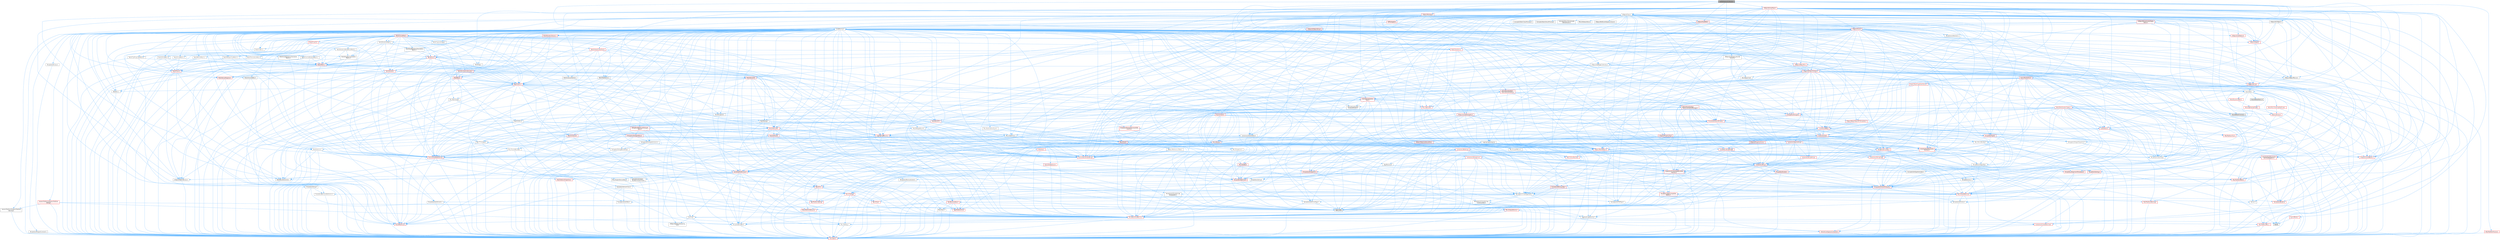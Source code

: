 digraph "FastReferenceCollector.h"
{
 // INTERACTIVE_SVG=YES
 // LATEX_PDF_SIZE
  bgcolor="transparent";
  edge [fontname=Helvetica,fontsize=10,labelfontname=Helvetica,labelfontsize=10];
  node [fontname=Helvetica,fontsize=10,shape=box,height=0.2,width=0.4];
  Node1 [id="Node000001",label="FastReferenceCollector.h",height=0.2,width=0.4,color="gray40", fillcolor="grey60", style="filled", fontcolor="black",tooltip=" "];
  Node1 -> Node2 [id="edge1_Node000001_Node000002",color="steelblue1",style="solid",tooltip=" "];
  Node2 [id="Node000002",label="CoreMinimal.h",height=0.2,width=0.4,color="grey40", fillcolor="white", style="filled",URL="$d7/d67/CoreMinimal_8h.html",tooltip=" "];
  Node2 -> Node3 [id="edge2_Node000002_Node000003",color="steelblue1",style="solid",tooltip=" "];
  Node3 [id="Node000003",label="CoreTypes.h",height=0.2,width=0.4,color="red", fillcolor="#FFF0F0", style="filled",URL="$dc/dec/CoreTypes_8h.html",tooltip=" "];
  Node2 -> Node17 [id="edge3_Node000002_Node000017",color="steelblue1",style="solid",tooltip=" "];
  Node17 [id="Node000017",label="CoreFwd.h",height=0.2,width=0.4,color="grey40", fillcolor="white", style="filled",URL="$d1/d1e/CoreFwd_8h.html",tooltip=" "];
  Node17 -> Node3 [id="edge4_Node000017_Node000003",color="steelblue1",style="solid",tooltip=" "];
  Node17 -> Node18 [id="edge5_Node000017_Node000018",color="steelblue1",style="solid",tooltip=" "];
  Node18 [id="Node000018",label="Containers/ContainersFwd.h",height=0.2,width=0.4,color="red", fillcolor="#FFF0F0", style="filled",URL="$d4/d0a/ContainersFwd_8h.html",tooltip=" "];
  Node18 -> Node3 [id="edge6_Node000018_Node000003",color="steelblue1",style="solid",tooltip=" "];
  Node18 -> Node19 [id="edge7_Node000018_Node000019",color="steelblue1",style="solid",tooltip=" "];
  Node19 [id="Node000019",label="Traits/IsContiguousContainer.h",height=0.2,width=0.4,color="red", fillcolor="#FFF0F0", style="filled",URL="$d5/d3c/IsContiguousContainer_8h.html",tooltip=" "];
  Node19 -> Node3 [id="edge8_Node000019_Node000003",color="steelblue1",style="solid",tooltip=" "];
  Node17 -> Node22 [id="edge9_Node000017_Node000022",color="steelblue1",style="solid",tooltip=" "];
  Node22 [id="Node000022",label="Math/MathFwd.h",height=0.2,width=0.4,color="red", fillcolor="#FFF0F0", style="filled",URL="$d2/d10/MathFwd_8h.html",tooltip=" "];
  Node17 -> Node23 [id="edge10_Node000017_Node000023",color="steelblue1",style="solid",tooltip=" "];
  Node23 [id="Node000023",label="UObject/UObjectHierarchy\lFwd.h",height=0.2,width=0.4,color="grey40", fillcolor="white", style="filled",URL="$d3/d13/UObjectHierarchyFwd_8h.html",tooltip=" "];
  Node2 -> Node23 [id="edge11_Node000002_Node000023",color="steelblue1",style="solid",tooltip=" "];
  Node2 -> Node18 [id="edge12_Node000002_Node000018",color="steelblue1",style="solid",tooltip=" "];
  Node2 -> Node24 [id="edge13_Node000002_Node000024",color="steelblue1",style="solid",tooltip=" "];
  Node24 [id="Node000024",label="Misc/VarArgs.h",height=0.2,width=0.4,color="grey40", fillcolor="white", style="filled",URL="$d5/d6f/VarArgs_8h.html",tooltip=" "];
  Node24 -> Node3 [id="edge14_Node000024_Node000003",color="steelblue1",style="solid",tooltip=" "];
  Node2 -> Node25 [id="edge15_Node000002_Node000025",color="steelblue1",style="solid",tooltip=" "];
  Node25 [id="Node000025",label="Logging/LogVerbosity.h",height=0.2,width=0.4,color="grey40", fillcolor="white", style="filled",URL="$d2/d8f/LogVerbosity_8h.html",tooltip=" "];
  Node25 -> Node3 [id="edge16_Node000025_Node000003",color="steelblue1",style="solid",tooltip=" "];
  Node2 -> Node26 [id="edge17_Node000002_Node000026",color="steelblue1",style="solid",tooltip=" "];
  Node26 [id="Node000026",label="Misc/OutputDevice.h",height=0.2,width=0.4,color="red", fillcolor="#FFF0F0", style="filled",URL="$d7/d32/OutputDevice_8h.html",tooltip=" "];
  Node26 -> Node17 [id="edge18_Node000026_Node000017",color="steelblue1",style="solid",tooltip=" "];
  Node26 -> Node3 [id="edge19_Node000026_Node000003",color="steelblue1",style="solid",tooltip=" "];
  Node26 -> Node25 [id="edge20_Node000026_Node000025",color="steelblue1",style="solid",tooltip=" "];
  Node26 -> Node24 [id="edge21_Node000026_Node000024",color="steelblue1",style="solid",tooltip=" "];
  Node2 -> Node32 [id="edge22_Node000002_Node000032",color="steelblue1",style="solid",tooltip=" "];
  Node32 [id="Node000032",label="HAL/PlatformCrt.h",height=0.2,width=0.4,color="red", fillcolor="#FFF0F0", style="filled",URL="$d8/d75/PlatformCrt_8h.html",tooltip=" "];
  Node2 -> Node42 [id="edge23_Node000002_Node000042",color="steelblue1",style="solid",tooltip=" "];
  Node42 [id="Node000042",label="HAL/PlatformMisc.h",height=0.2,width=0.4,color="red", fillcolor="#FFF0F0", style="filled",URL="$d0/df5/PlatformMisc_8h.html",tooltip=" "];
  Node42 -> Node3 [id="edge24_Node000042_Node000003",color="steelblue1",style="solid",tooltip=" "];
  Node2 -> Node61 [id="edge25_Node000002_Node000061",color="steelblue1",style="solid",tooltip=" "];
  Node61 [id="Node000061",label="Misc/AssertionMacros.h",height=0.2,width=0.4,color="red", fillcolor="#FFF0F0", style="filled",URL="$d0/dfa/AssertionMacros_8h.html",tooltip=" "];
  Node61 -> Node3 [id="edge26_Node000061_Node000003",color="steelblue1",style="solid",tooltip=" "];
  Node61 -> Node42 [id="edge27_Node000061_Node000042",color="steelblue1",style="solid",tooltip=" "];
  Node61 -> Node62 [id="edge28_Node000061_Node000062",color="steelblue1",style="solid",tooltip=" "];
  Node62 [id="Node000062",label="Templates/EnableIf.h",height=0.2,width=0.4,color="grey40", fillcolor="white", style="filled",URL="$d7/d60/EnableIf_8h.html",tooltip=" "];
  Node62 -> Node3 [id="edge29_Node000062_Node000003",color="steelblue1",style="solid",tooltip=" "];
  Node61 -> Node24 [id="edge30_Node000061_Node000024",color="steelblue1",style="solid",tooltip=" "];
  Node61 -> Node69 [id="edge31_Node000061_Node000069",color="steelblue1",style="solid",tooltip=" "];
  Node69 [id="Node000069",label="atomic",height=0.2,width=0.4,color="grey60", fillcolor="#E0E0E0", style="filled",tooltip=" "];
  Node2 -> Node70 [id="edge32_Node000002_Node000070",color="steelblue1",style="solid",tooltip=" "];
  Node70 [id="Node000070",label="Templates/IsPointer.h",height=0.2,width=0.4,color="grey40", fillcolor="white", style="filled",URL="$d7/d05/IsPointer_8h.html",tooltip=" "];
  Node70 -> Node3 [id="edge33_Node000070_Node000003",color="steelblue1",style="solid",tooltip=" "];
  Node2 -> Node71 [id="edge34_Node000002_Node000071",color="steelblue1",style="solid",tooltip=" "];
  Node71 [id="Node000071",label="HAL/PlatformMemory.h",height=0.2,width=0.4,color="red", fillcolor="#FFF0F0", style="filled",URL="$de/d68/PlatformMemory_8h.html",tooltip=" "];
  Node71 -> Node3 [id="edge35_Node000071_Node000003",color="steelblue1",style="solid",tooltip=" "];
  Node2 -> Node54 [id="edge36_Node000002_Node000054",color="steelblue1",style="solid",tooltip=" "];
  Node54 [id="Node000054",label="HAL/PlatformAtomics.h",height=0.2,width=0.4,color="red", fillcolor="#FFF0F0", style="filled",URL="$d3/d36/PlatformAtomics_8h.html",tooltip=" "];
  Node54 -> Node3 [id="edge37_Node000054_Node000003",color="steelblue1",style="solid",tooltip=" "];
  Node2 -> Node76 [id="edge38_Node000002_Node000076",color="steelblue1",style="solid",tooltip=" "];
  Node76 [id="Node000076",label="Misc/Exec.h",height=0.2,width=0.4,color="grey40", fillcolor="white", style="filled",URL="$de/ddb/Exec_8h.html",tooltip=" "];
  Node76 -> Node3 [id="edge39_Node000076_Node000003",color="steelblue1",style="solid",tooltip=" "];
  Node76 -> Node61 [id="edge40_Node000076_Node000061",color="steelblue1",style="solid",tooltip=" "];
  Node2 -> Node77 [id="edge41_Node000002_Node000077",color="steelblue1",style="solid",tooltip=" "];
  Node77 [id="Node000077",label="HAL/MemoryBase.h",height=0.2,width=0.4,color="red", fillcolor="#FFF0F0", style="filled",URL="$d6/d9f/MemoryBase_8h.html",tooltip=" "];
  Node77 -> Node3 [id="edge42_Node000077_Node000003",color="steelblue1",style="solid",tooltip=" "];
  Node77 -> Node54 [id="edge43_Node000077_Node000054",color="steelblue1",style="solid",tooltip=" "];
  Node77 -> Node32 [id="edge44_Node000077_Node000032",color="steelblue1",style="solid",tooltip=" "];
  Node77 -> Node76 [id="edge45_Node000077_Node000076",color="steelblue1",style="solid",tooltip=" "];
  Node77 -> Node26 [id="edge46_Node000077_Node000026",color="steelblue1",style="solid",tooltip=" "];
  Node2 -> Node87 [id="edge47_Node000002_Node000087",color="steelblue1",style="solid",tooltip=" "];
  Node87 [id="Node000087",label="HAL/UnrealMemory.h",height=0.2,width=0.4,color="red", fillcolor="#FFF0F0", style="filled",URL="$d9/d96/UnrealMemory_8h.html",tooltip=" "];
  Node87 -> Node3 [id="edge48_Node000087_Node000003",color="steelblue1",style="solid",tooltip=" "];
  Node87 -> Node77 [id="edge49_Node000087_Node000077",color="steelblue1",style="solid",tooltip=" "];
  Node87 -> Node71 [id="edge50_Node000087_Node000071",color="steelblue1",style="solid",tooltip=" "];
  Node87 -> Node70 [id="edge51_Node000087_Node000070",color="steelblue1",style="solid",tooltip=" "];
  Node2 -> Node89 [id="edge52_Node000002_Node000089",color="steelblue1",style="solid",tooltip=" "];
  Node89 [id="Node000089",label="Templates/IsArithmetic.h",height=0.2,width=0.4,color="grey40", fillcolor="white", style="filled",URL="$d2/d5d/IsArithmetic_8h.html",tooltip=" "];
  Node89 -> Node3 [id="edge53_Node000089_Node000003",color="steelblue1",style="solid",tooltip=" "];
  Node2 -> Node83 [id="edge54_Node000002_Node000083",color="steelblue1",style="solid",tooltip=" "];
  Node83 [id="Node000083",label="Templates/AndOrNot.h",height=0.2,width=0.4,color="grey40", fillcolor="white", style="filled",URL="$db/d0a/AndOrNot_8h.html",tooltip=" "];
  Node83 -> Node3 [id="edge55_Node000083_Node000003",color="steelblue1",style="solid",tooltip=" "];
  Node2 -> Node90 [id="edge56_Node000002_Node000090",color="steelblue1",style="solid",tooltip=" "];
  Node90 [id="Node000090",label="Templates/IsPODType.h",height=0.2,width=0.4,color="grey40", fillcolor="white", style="filled",URL="$d7/db1/IsPODType_8h.html",tooltip=" "];
  Node90 -> Node3 [id="edge57_Node000090_Node000003",color="steelblue1",style="solid",tooltip=" "];
  Node2 -> Node91 [id="edge58_Node000002_Node000091",color="steelblue1",style="solid",tooltip=" "];
  Node91 [id="Node000091",label="Templates/IsUECoreType.h",height=0.2,width=0.4,color="grey40", fillcolor="white", style="filled",URL="$d1/db8/IsUECoreType_8h.html",tooltip=" "];
  Node91 -> Node3 [id="edge59_Node000091_Node000003",color="steelblue1",style="solid",tooltip=" "];
  Node91 -> Node7 [id="edge60_Node000091_Node000007",color="steelblue1",style="solid",tooltip=" "];
  Node7 [id="Node000007",label="type_traits",height=0.2,width=0.4,color="grey60", fillcolor="#E0E0E0", style="filled",tooltip=" "];
  Node2 -> Node84 [id="edge61_Node000002_Node000084",color="steelblue1",style="solid",tooltip=" "];
  Node84 [id="Node000084",label="Templates/IsTriviallyCopy\lConstructible.h",height=0.2,width=0.4,color="grey40", fillcolor="white", style="filled",URL="$d3/d78/IsTriviallyCopyConstructible_8h.html",tooltip=" "];
  Node84 -> Node3 [id="edge62_Node000084_Node000003",color="steelblue1",style="solid",tooltip=" "];
  Node84 -> Node7 [id="edge63_Node000084_Node000007",color="steelblue1",style="solid",tooltip=" "];
  Node2 -> Node92 [id="edge64_Node000002_Node000092",color="steelblue1",style="solid",tooltip=" "];
  Node92 [id="Node000092",label="Templates/UnrealTypeTraits.h",height=0.2,width=0.4,color="grey40", fillcolor="white", style="filled",URL="$d2/d2d/UnrealTypeTraits_8h.html",tooltip=" "];
  Node92 -> Node3 [id="edge65_Node000092_Node000003",color="steelblue1",style="solid",tooltip=" "];
  Node92 -> Node70 [id="edge66_Node000092_Node000070",color="steelblue1",style="solid",tooltip=" "];
  Node92 -> Node61 [id="edge67_Node000092_Node000061",color="steelblue1",style="solid",tooltip=" "];
  Node92 -> Node83 [id="edge68_Node000092_Node000083",color="steelblue1",style="solid",tooltip=" "];
  Node92 -> Node62 [id="edge69_Node000092_Node000062",color="steelblue1",style="solid",tooltip=" "];
  Node92 -> Node89 [id="edge70_Node000092_Node000089",color="steelblue1",style="solid",tooltip=" "];
  Node92 -> Node29 [id="edge71_Node000092_Node000029",color="steelblue1",style="solid",tooltip=" "];
  Node29 [id="Node000029",label="IsEnum.h",height=0.2,width=0.4,color="grey40", fillcolor="white", style="filled",URL="$d4/de5/IsEnum_8h.html",tooltip=" "];
  Node92 -> Node93 [id="edge72_Node000092_Node000093",color="steelblue1",style="solid",tooltip=" "];
  Node93 [id="Node000093",label="Templates/Models.h",height=0.2,width=0.4,color="red", fillcolor="#FFF0F0", style="filled",URL="$d3/d0c/Models_8h.html",tooltip=" "];
  Node92 -> Node90 [id="edge73_Node000092_Node000090",color="steelblue1",style="solid",tooltip=" "];
  Node92 -> Node91 [id="edge74_Node000092_Node000091",color="steelblue1",style="solid",tooltip=" "];
  Node92 -> Node84 [id="edge75_Node000092_Node000084",color="steelblue1",style="solid",tooltip=" "];
  Node2 -> Node62 [id="edge76_Node000002_Node000062",color="steelblue1",style="solid",tooltip=" "];
  Node2 -> Node94 [id="edge77_Node000002_Node000094",color="steelblue1",style="solid",tooltip=" "];
  Node94 [id="Node000094",label="Templates/RemoveReference.h",height=0.2,width=0.4,color="grey40", fillcolor="white", style="filled",URL="$da/dbe/RemoveReference_8h.html",tooltip=" "];
  Node94 -> Node3 [id="edge78_Node000094_Node000003",color="steelblue1",style="solid",tooltip=" "];
  Node2 -> Node95 [id="edge79_Node000002_Node000095",color="steelblue1",style="solid",tooltip=" "];
  Node95 [id="Node000095",label="Templates/IntegralConstant.h",height=0.2,width=0.4,color="grey40", fillcolor="white", style="filled",URL="$db/d1b/IntegralConstant_8h.html",tooltip=" "];
  Node95 -> Node3 [id="edge80_Node000095_Node000003",color="steelblue1",style="solid",tooltip=" "];
  Node2 -> Node96 [id="edge81_Node000002_Node000096",color="steelblue1",style="solid",tooltip=" "];
  Node96 [id="Node000096",label="Templates/IsClass.h",height=0.2,width=0.4,color="grey40", fillcolor="white", style="filled",URL="$db/dcb/IsClass_8h.html",tooltip=" "];
  Node96 -> Node3 [id="edge82_Node000096_Node000003",color="steelblue1",style="solid",tooltip=" "];
  Node2 -> Node97 [id="edge83_Node000002_Node000097",color="steelblue1",style="solid",tooltip=" "];
  Node97 [id="Node000097",label="Templates/TypeCompatible\lBytes.h",height=0.2,width=0.4,color="red", fillcolor="#FFF0F0", style="filled",URL="$df/d0a/TypeCompatibleBytes_8h.html",tooltip=" "];
  Node97 -> Node3 [id="edge84_Node000097_Node000003",color="steelblue1",style="solid",tooltip=" "];
  Node97 -> Node7 [id="edge85_Node000097_Node000007",color="steelblue1",style="solid",tooltip=" "];
  Node2 -> Node19 [id="edge86_Node000002_Node000019",color="steelblue1",style="solid",tooltip=" "];
  Node2 -> Node98 [id="edge87_Node000002_Node000098",color="steelblue1",style="solid",tooltip=" "];
  Node98 [id="Node000098",label="Templates/UnrealTemplate.h",height=0.2,width=0.4,color="red", fillcolor="#FFF0F0", style="filled",URL="$d4/d24/UnrealTemplate_8h.html",tooltip=" "];
  Node98 -> Node3 [id="edge88_Node000098_Node000003",color="steelblue1",style="solid",tooltip=" "];
  Node98 -> Node70 [id="edge89_Node000098_Node000070",color="steelblue1",style="solid",tooltip=" "];
  Node98 -> Node87 [id="edge90_Node000098_Node000087",color="steelblue1",style="solid",tooltip=" "];
  Node98 -> Node92 [id="edge91_Node000098_Node000092",color="steelblue1",style="solid",tooltip=" "];
  Node98 -> Node94 [id="edge92_Node000098_Node000094",color="steelblue1",style="solid",tooltip=" "];
  Node98 -> Node97 [id="edge93_Node000098_Node000097",color="steelblue1",style="solid",tooltip=" "];
  Node98 -> Node19 [id="edge94_Node000098_Node000019",color="steelblue1",style="solid",tooltip=" "];
  Node98 -> Node7 [id="edge95_Node000098_Node000007",color="steelblue1",style="solid",tooltip=" "];
  Node2 -> Node47 [id="edge96_Node000002_Node000047",color="steelblue1",style="solid",tooltip=" "];
  Node47 [id="Node000047",label="Math/NumericLimits.h",height=0.2,width=0.4,color="grey40", fillcolor="white", style="filled",URL="$df/d1b/NumericLimits_8h.html",tooltip=" "];
  Node47 -> Node3 [id="edge97_Node000047_Node000003",color="steelblue1",style="solid",tooltip=" "];
  Node2 -> Node102 [id="edge98_Node000002_Node000102",color="steelblue1",style="solid",tooltip=" "];
  Node102 [id="Node000102",label="HAL/PlatformMath.h",height=0.2,width=0.4,color="red", fillcolor="#FFF0F0", style="filled",URL="$dc/d53/PlatformMath_8h.html",tooltip=" "];
  Node102 -> Node3 [id="edge99_Node000102_Node000003",color="steelblue1",style="solid",tooltip=" "];
  Node2 -> Node85 [id="edge100_Node000002_Node000085",color="steelblue1",style="solid",tooltip=" "];
  Node85 [id="Node000085",label="Templates/IsTriviallyCopy\lAssignable.h",height=0.2,width=0.4,color="grey40", fillcolor="white", style="filled",URL="$d2/df2/IsTriviallyCopyAssignable_8h.html",tooltip=" "];
  Node85 -> Node3 [id="edge101_Node000085_Node000003",color="steelblue1",style="solid",tooltip=" "];
  Node85 -> Node7 [id="edge102_Node000085_Node000007",color="steelblue1",style="solid",tooltip=" "];
  Node2 -> Node110 [id="edge103_Node000002_Node000110",color="steelblue1",style="solid",tooltip=" "];
  Node110 [id="Node000110",label="Templates/MemoryOps.h",height=0.2,width=0.4,color="red", fillcolor="#FFF0F0", style="filled",URL="$db/dea/MemoryOps_8h.html",tooltip=" "];
  Node110 -> Node3 [id="edge104_Node000110_Node000003",color="steelblue1",style="solid",tooltip=" "];
  Node110 -> Node87 [id="edge105_Node000110_Node000087",color="steelblue1",style="solid",tooltip=" "];
  Node110 -> Node85 [id="edge106_Node000110_Node000085",color="steelblue1",style="solid",tooltip=" "];
  Node110 -> Node84 [id="edge107_Node000110_Node000084",color="steelblue1",style="solid",tooltip=" "];
  Node110 -> Node92 [id="edge108_Node000110_Node000092",color="steelblue1",style="solid",tooltip=" "];
  Node110 -> Node7 [id="edge109_Node000110_Node000007",color="steelblue1",style="solid",tooltip=" "];
  Node2 -> Node111 [id="edge110_Node000002_Node000111",color="steelblue1",style="solid",tooltip=" "];
  Node111 [id="Node000111",label="Containers/ContainerAllocation\lPolicies.h",height=0.2,width=0.4,color="red", fillcolor="#FFF0F0", style="filled",URL="$d7/dff/ContainerAllocationPolicies_8h.html",tooltip=" "];
  Node111 -> Node3 [id="edge111_Node000111_Node000003",color="steelblue1",style="solid",tooltip=" "];
  Node111 -> Node111 [id="edge112_Node000111_Node000111",color="steelblue1",style="solid",tooltip=" "];
  Node111 -> Node102 [id="edge113_Node000111_Node000102",color="steelblue1",style="solid",tooltip=" "];
  Node111 -> Node87 [id="edge114_Node000111_Node000087",color="steelblue1",style="solid",tooltip=" "];
  Node111 -> Node47 [id="edge115_Node000111_Node000047",color="steelblue1",style="solid",tooltip=" "];
  Node111 -> Node61 [id="edge116_Node000111_Node000061",color="steelblue1",style="solid",tooltip=" "];
  Node111 -> Node110 [id="edge117_Node000111_Node000110",color="steelblue1",style="solid",tooltip=" "];
  Node111 -> Node97 [id="edge118_Node000111_Node000097",color="steelblue1",style="solid",tooltip=" "];
  Node111 -> Node7 [id="edge119_Node000111_Node000007",color="steelblue1",style="solid",tooltip=" "];
  Node2 -> Node114 [id="edge120_Node000002_Node000114",color="steelblue1",style="solid",tooltip=" "];
  Node114 [id="Node000114",label="Templates/IsEnumClass.h",height=0.2,width=0.4,color="grey40", fillcolor="white", style="filled",URL="$d7/d15/IsEnumClass_8h.html",tooltip=" "];
  Node114 -> Node3 [id="edge121_Node000114_Node000003",color="steelblue1",style="solid",tooltip=" "];
  Node114 -> Node83 [id="edge122_Node000114_Node000083",color="steelblue1",style="solid",tooltip=" "];
  Node2 -> Node115 [id="edge123_Node000002_Node000115",color="steelblue1",style="solid",tooltip=" "];
  Node115 [id="Node000115",label="HAL/PlatformProperties.h",height=0.2,width=0.4,color="red", fillcolor="#FFF0F0", style="filled",URL="$d9/db0/PlatformProperties_8h.html",tooltip=" "];
  Node115 -> Node3 [id="edge124_Node000115_Node000003",color="steelblue1",style="solid",tooltip=" "];
  Node2 -> Node118 [id="edge125_Node000002_Node000118",color="steelblue1",style="solid",tooltip=" "];
  Node118 [id="Node000118",label="Misc/EngineVersionBase.h",height=0.2,width=0.4,color="grey40", fillcolor="white", style="filled",URL="$d5/d2b/EngineVersionBase_8h.html",tooltip=" "];
  Node118 -> Node3 [id="edge126_Node000118_Node000003",color="steelblue1",style="solid",tooltip=" "];
  Node2 -> Node119 [id="edge127_Node000002_Node000119",color="steelblue1",style="solid",tooltip=" "];
  Node119 [id="Node000119",label="Internationalization\l/TextNamespaceFwd.h",height=0.2,width=0.4,color="grey40", fillcolor="white", style="filled",URL="$d8/d97/TextNamespaceFwd_8h.html",tooltip=" "];
  Node119 -> Node3 [id="edge128_Node000119_Node000003",color="steelblue1",style="solid",tooltip=" "];
  Node2 -> Node120 [id="edge129_Node000002_Node000120",color="steelblue1",style="solid",tooltip=" "];
  Node120 [id="Node000120",label="Serialization/Archive.h",height=0.2,width=0.4,color="red", fillcolor="#FFF0F0", style="filled",URL="$d7/d3b/Archive_8h.html",tooltip=" "];
  Node120 -> Node17 [id="edge130_Node000120_Node000017",color="steelblue1",style="solid",tooltip=" "];
  Node120 -> Node3 [id="edge131_Node000120_Node000003",color="steelblue1",style="solid",tooltip=" "];
  Node120 -> Node115 [id="edge132_Node000120_Node000115",color="steelblue1",style="solid",tooltip=" "];
  Node120 -> Node119 [id="edge133_Node000120_Node000119",color="steelblue1",style="solid",tooltip=" "];
  Node120 -> Node22 [id="edge134_Node000120_Node000022",color="steelblue1",style="solid",tooltip=" "];
  Node120 -> Node61 [id="edge135_Node000120_Node000061",color="steelblue1",style="solid",tooltip=" "];
  Node120 -> Node118 [id="edge136_Node000120_Node000118",color="steelblue1",style="solid",tooltip=" "];
  Node120 -> Node24 [id="edge137_Node000120_Node000024",color="steelblue1",style="solid",tooltip=" "];
  Node120 -> Node62 [id="edge138_Node000120_Node000062",color="steelblue1",style="solid",tooltip=" "];
  Node120 -> Node114 [id="edge139_Node000120_Node000114",color="steelblue1",style="solid",tooltip=" "];
  Node120 -> Node98 [id="edge140_Node000120_Node000098",color="steelblue1",style="solid",tooltip=" "];
  Node120 -> Node123 [id="edge141_Node000120_Node000123",color="steelblue1",style="solid",tooltip=" "];
  Node123 [id="Node000123",label="UObject/ObjectVersion.h",height=0.2,width=0.4,color="grey40", fillcolor="white", style="filled",URL="$da/d63/ObjectVersion_8h.html",tooltip=" "];
  Node123 -> Node3 [id="edge142_Node000123_Node000003",color="steelblue1",style="solid",tooltip=" "];
  Node2 -> Node124 [id="edge143_Node000002_Node000124",color="steelblue1",style="solid",tooltip=" "];
  Node124 [id="Node000124",label="Templates/Less.h",height=0.2,width=0.4,color="grey40", fillcolor="white", style="filled",URL="$de/dc8/Less_8h.html",tooltip=" "];
  Node124 -> Node3 [id="edge144_Node000124_Node000003",color="steelblue1",style="solid",tooltip=" "];
  Node124 -> Node98 [id="edge145_Node000124_Node000098",color="steelblue1",style="solid",tooltip=" "];
  Node2 -> Node125 [id="edge146_Node000002_Node000125",color="steelblue1",style="solid",tooltip=" "];
  Node125 [id="Node000125",label="Templates/Sorting.h",height=0.2,width=0.4,color="red", fillcolor="#FFF0F0", style="filled",URL="$d3/d9e/Sorting_8h.html",tooltip=" "];
  Node125 -> Node3 [id="edge147_Node000125_Node000003",color="steelblue1",style="solid",tooltip=" "];
  Node125 -> Node102 [id="edge148_Node000125_Node000102",color="steelblue1",style="solid",tooltip=" "];
  Node125 -> Node124 [id="edge149_Node000125_Node000124",color="steelblue1",style="solid",tooltip=" "];
  Node2 -> Node136 [id="edge150_Node000002_Node000136",color="steelblue1",style="solid",tooltip=" "];
  Node136 [id="Node000136",label="Misc/Char.h",height=0.2,width=0.4,color="red", fillcolor="#FFF0F0", style="filled",URL="$d0/d58/Char_8h.html",tooltip=" "];
  Node136 -> Node3 [id="edge151_Node000136_Node000003",color="steelblue1",style="solid",tooltip=" "];
  Node136 -> Node7 [id="edge152_Node000136_Node000007",color="steelblue1",style="solid",tooltip=" "];
  Node2 -> Node139 [id="edge153_Node000002_Node000139",color="steelblue1",style="solid",tooltip=" "];
  Node139 [id="Node000139",label="GenericPlatform/GenericPlatform\lStricmp.h",height=0.2,width=0.4,color="grey40", fillcolor="white", style="filled",URL="$d2/d86/GenericPlatformStricmp_8h.html",tooltip=" "];
  Node139 -> Node3 [id="edge154_Node000139_Node000003",color="steelblue1",style="solid",tooltip=" "];
  Node2 -> Node140 [id="edge155_Node000002_Node000140",color="steelblue1",style="solid",tooltip=" "];
  Node140 [id="Node000140",label="GenericPlatform/GenericPlatform\lString.h",height=0.2,width=0.4,color="red", fillcolor="#FFF0F0", style="filled",URL="$dd/d20/GenericPlatformString_8h.html",tooltip=" "];
  Node140 -> Node3 [id="edge156_Node000140_Node000003",color="steelblue1",style="solid",tooltip=" "];
  Node140 -> Node139 [id="edge157_Node000140_Node000139",color="steelblue1",style="solid",tooltip=" "];
  Node140 -> Node62 [id="edge158_Node000140_Node000062",color="steelblue1",style="solid",tooltip=" "];
  Node140 -> Node7 [id="edge159_Node000140_Node000007",color="steelblue1",style="solid",tooltip=" "];
  Node2 -> Node73 [id="edge160_Node000002_Node000073",color="steelblue1",style="solid",tooltip=" "];
  Node73 [id="Node000073",label="HAL/PlatformString.h",height=0.2,width=0.4,color="red", fillcolor="#FFF0F0", style="filled",URL="$db/db5/PlatformString_8h.html",tooltip=" "];
  Node73 -> Node3 [id="edge161_Node000073_Node000003",color="steelblue1",style="solid",tooltip=" "];
  Node2 -> Node143 [id="edge162_Node000002_Node000143",color="steelblue1",style="solid",tooltip=" "];
  Node143 [id="Node000143",label="Misc/CString.h",height=0.2,width=0.4,color="red", fillcolor="#FFF0F0", style="filled",URL="$d2/d49/CString_8h.html",tooltip=" "];
  Node143 -> Node3 [id="edge163_Node000143_Node000003",color="steelblue1",style="solid",tooltip=" "];
  Node143 -> Node32 [id="edge164_Node000143_Node000032",color="steelblue1",style="solid",tooltip=" "];
  Node143 -> Node73 [id="edge165_Node000143_Node000073",color="steelblue1",style="solid",tooltip=" "];
  Node143 -> Node61 [id="edge166_Node000143_Node000061",color="steelblue1",style="solid",tooltip=" "];
  Node143 -> Node136 [id="edge167_Node000143_Node000136",color="steelblue1",style="solid",tooltip=" "];
  Node143 -> Node24 [id="edge168_Node000143_Node000024",color="steelblue1",style="solid",tooltip=" "];
  Node2 -> Node144 [id="edge169_Node000002_Node000144",color="steelblue1",style="solid",tooltip=" "];
  Node144 [id="Node000144",label="Misc/Crc.h",height=0.2,width=0.4,color="red", fillcolor="#FFF0F0", style="filled",URL="$d4/dd2/Crc_8h.html",tooltip=" "];
  Node144 -> Node3 [id="edge170_Node000144_Node000003",color="steelblue1",style="solid",tooltip=" "];
  Node144 -> Node73 [id="edge171_Node000144_Node000073",color="steelblue1",style="solid",tooltip=" "];
  Node144 -> Node61 [id="edge172_Node000144_Node000061",color="steelblue1",style="solid",tooltip=" "];
  Node144 -> Node143 [id="edge173_Node000144_Node000143",color="steelblue1",style="solid",tooltip=" "];
  Node144 -> Node136 [id="edge174_Node000144_Node000136",color="steelblue1",style="solid",tooltip=" "];
  Node144 -> Node92 [id="edge175_Node000144_Node000092",color="steelblue1",style="solid",tooltip=" "];
  Node2 -> Node135 [id="edge176_Node000002_Node000135",color="steelblue1",style="solid",tooltip=" "];
  Node135 [id="Node000135",label="Math/UnrealMathUtility.h",height=0.2,width=0.4,color="red", fillcolor="#FFF0F0", style="filled",URL="$db/db8/UnrealMathUtility_8h.html",tooltip=" "];
  Node135 -> Node3 [id="edge177_Node000135_Node000003",color="steelblue1",style="solid",tooltip=" "];
  Node135 -> Node61 [id="edge178_Node000135_Node000061",color="steelblue1",style="solid",tooltip=" "];
  Node135 -> Node102 [id="edge179_Node000135_Node000102",color="steelblue1",style="solid",tooltip=" "];
  Node135 -> Node22 [id="edge180_Node000135_Node000022",color="steelblue1",style="solid",tooltip=" "];
  Node2 -> Node145 [id="edge181_Node000002_Node000145",color="steelblue1",style="solid",tooltip=" "];
  Node145 [id="Node000145",label="Containers/UnrealString.h",height=0.2,width=0.4,color="red", fillcolor="#FFF0F0", style="filled",URL="$d5/dba/UnrealString_8h.html",tooltip=" "];
  Node2 -> Node149 [id="edge182_Node000002_Node000149",color="steelblue1",style="solid",tooltip=" "];
  Node149 [id="Node000149",label="Containers/Array.h",height=0.2,width=0.4,color="red", fillcolor="#FFF0F0", style="filled",URL="$df/dd0/Array_8h.html",tooltip=" "];
  Node149 -> Node3 [id="edge183_Node000149_Node000003",color="steelblue1",style="solid",tooltip=" "];
  Node149 -> Node61 [id="edge184_Node000149_Node000061",color="steelblue1",style="solid",tooltip=" "];
  Node149 -> Node87 [id="edge185_Node000149_Node000087",color="steelblue1",style="solid",tooltip=" "];
  Node149 -> Node92 [id="edge186_Node000149_Node000092",color="steelblue1",style="solid",tooltip=" "];
  Node149 -> Node98 [id="edge187_Node000149_Node000098",color="steelblue1",style="solid",tooltip=" "];
  Node149 -> Node111 [id="edge188_Node000149_Node000111",color="steelblue1",style="solid",tooltip=" "];
  Node149 -> Node120 [id="edge189_Node000149_Node000120",color="steelblue1",style="solid",tooltip=" "];
  Node149 -> Node170 [id="edge190_Node000149_Node000170",color="steelblue1",style="solid",tooltip=" "];
  Node170 [id="Node000170",label="Concepts/GetTypeHashable.h",height=0.2,width=0.4,color="grey40", fillcolor="white", style="filled",URL="$d3/da2/GetTypeHashable_8h.html",tooltip=" "];
  Node170 -> Node3 [id="edge191_Node000170_Node000003",color="steelblue1",style="solid",tooltip=" "];
  Node170 -> Node161 [id="edge192_Node000170_Node000161",color="steelblue1",style="solid",tooltip=" "];
  Node161 [id="Node000161",label="Templates/TypeHash.h",height=0.2,width=0.4,color="red", fillcolor="#FFF0F0", style="filled",URL="$d1/d62/TypeHash_8h.html",tooltip=" "];
  Node161 -> Node3 [id="edge193_Node000161_Node000003",color="steelblue1",style="solid",tooltip=" "];
  Node161 -> Node144 [id="edge194_Node000161_Node000144",color="steelblue1",style="solid",tooltip=" "];
  Node161 -> Node7 [id="edge195_Node000161_Node000007",color="steelblue1",style="solid",tooltip=" "];
  Node149 -> Node128 [id="edge196_Node000149_Node000128",color="steelblue1",style="solid",tooltip=" "];
  Node128 [id="Node000128",label="Templates/Invoke.h",height=0.2,width=0.4,color="red", fillcolor="#FFF0F0", style="filled",URL="$d7/deb/Invoke_8h.html",tooltip=" "];
  Node128 -> Node3 [id="edge197_Node000128_Node000003",color="steelblue1",style="solid",tooltip=" "];
  Node128 -> Node98 [id="edge198_Node000128_Node000098",color="steelblue1",style="solid",tooltip=" "];
  Node128 -> Node7 [id="edge199_Node000128_Node000007",color="steelblue1",style="solid",tooltip=" "];
  Node149 -> Node124 [id="edge200_Node000149_Node000124",color="steelblue1",style="solid",tooltip=" "];
  Node149 -> Node125 [id="edge201_Node000149_Node000125",color="steelblue1",style="solid",tooltip=" "];
  Node149 -> Node172 [id="edge202_Node000149_Node000172",color="steelblue1",style="solid",tooltip=" "];
  Node172 [id="Node000172",label="Templates/AlignmentTemplates.h",height=0.2,width=0.4,color="red", fillcolor="#FFF0F0", style="filled",URL="$dd/d32/AlignmentTemplates_8h.html",tooltip=" "];
  Node172 -> Node3 [id="edge203_Node000172_Node000003",color="steelblue1",style="solid",tooltip=" "];
  Node172 -> Node70 [id="edge204_Node000172_Node000070",color="steelblue1",style="solid",tooltip=" "];
  Node149 -> Node7 [id="edge205_Node000149_Node000007",color="steelblue1",style="solid",tooltip=" "];
  Node2 -> Node173 [id="edge206_Node000002_Node000173",color="steelblue1",style="solid",tooltip=" "];
  Node173 [id="Node000173",label="Misc/FrameNumber.h",height=0.2,width=0.4,color="grey40", fillcolor="white", style="filled",URL="$dd/dbd/FrameNumber_8h.html",tooltip=" "];
  Node173 -> Node3 [id="edge207_Node000173_Node000003",color="steelblue1",style="solid",tooltip=" "];
  Node173 -> Node47 [id="edge208_Node000173_Node000047",color="steelblue1",style="solid",tooltip=" "];
  Node173 -> Node135 [id="edge209_Node000173_Node000135",color="steelblue1",style="solid",tooltip=" "];
  Node173 -> Node62 [id="edge210_Node000173_Node000062",color="steelblue1",style="solid",tooltip=" "];
  Node173 -> Node92 [id="edge211_Node000173_Node000092",color="steelblue1",style="solid",tooltip=" "];
  Node2 -> Node174 [id="edge212_Node000002_Node000174",color="steelblue1",style="solid",tooltip=" "];
  Node174 [id="Node000174",label="Misc/Timespan.h",height=0.2,width=0.4,color="grey40", fillcolor="white", style="filled",URL="$da/dd9/Timespan_8h.html",tooltip=" "];
  Node174 -> Node3 [id="edge213_Node000174_Node000003",color="steelblue1",style="solid",tooltip=" "];
  Node174 -> Node175 [id="edge214_Node000174_Node000175",color="steelblue1",style="solid",tooltip=" "];
  Node175 [id="Node000175",label="Math/Interval.h",height=0.2,width=0.4,color="grey40", fillcolor="white", style="filled",URL="$d1/d55/Interval_8h.html",tooltip=" "];
  Node175 -> Node3 [id="edge215_Node000175_Node000003",color="steelblue1",style="solid",tooltip=" "];
  Node175 -> Node89 [id="edge216_Node000175_Node000089",color="steelblue1",style="solid",tooltip=" "];
  Node175 -> Node92 [id="edge217_Node000175_Node000092",color="steelblue1",style="solid",tooltip=" "];
  Node175 -> Node47 [id="edge218_Node000175_Node000047",color="steelblue1",style="solid",tooltip=" "];
  Node175 -> Node135 [id="edge219_Node000175_Node000135",color="steelblue1",style="solid",tooltip=" "];
  Node174 -> Node135 [id="edge220_Node000174_Node000135",color="steelblue1",style="solid",tooltip=" "];
  Node174 -> Node61 [id="edge221_Node000174_Node000061",color="steelblue1",style="solid",tooltip=" "];
  Node2 -> Node176 [id="edge222_Node000002_Node000176",color="steelblue1",style="solid",tooltip=" "];
  Node176 [id="Node000176",label="Containers/StringConv.h",height=0.2,width=0.4,color="red", fillcolor="#FFF0F0", style="filled",URL="$d3/ddf/StringConv_8h.html",tooltip=" "];
  Node176 -> Node3 [id="edge223_Node000176_Node000003",color="steelblue1",style="solid",tooltip=" "];
  Node176 -> Node61 [id="edge224_Node000176_Node000061",color="steelblue1",style="solid",tooltip=" "];
  Node176 -> Node111 [id="edge225_Node000176_Node000111",color="steelblue1",style="solid",tooltip=" "];
  Node176 -> Node149 [id="edge226_Node000176_Node000149",color="steelblue1",style="solid",tooltip=" "];
  Node176 -> Node143 [id="edge227_Node000176_Node000143",color="steelblue1",style="solid",tooltip=" "];
  Node176 -> Node177 [id="edge228_Node000176_Node000177",color="steelblue1",style="solid",tooltip=" "];
  Node177 [id="Node000177",label="Templates/IsArray.h",height=0.2,width=0.4,color="grey40", fillcolor="white", style="filled",URL="$d8/d8d/IsArray_8h.html",tooltip=" "];
  Node177 -> Node3 [id="edge229_Node000177_Node000003",color="steelblue1",style="solid",tooltip=" "];
  Node176 -> Node98 [id="edge230_Node000176_Node000098",color="steelblue1",style="solid",tooltip=" "];
  Node176 -> Node92 [id="edge231_Node000176_Node000092",color="steelblue1",style="solid",tooltip=" "];
  Node176 -> Node19 [id="edge232_Node000176_Node000019",color="steelblue1",style="solid",tooltip=" "];
  Node176 -> Node7 [id="edge233_Node000176_Node000007",color="steelblue1",style="solid",tooltip=" "];
  Node2 -> Node178 [id="edge234_Node000002_Node000178",color="steelblue1",style="solid",tooltip=" "];
  Node178 [id="Node000178",label="UObject/UnrealNames.h",height=0.2,width=0.4,color="red", fillcolor="#FFF0F0", style="filled",URL="$d8/db1/UnrealNames_8h.html",tooltip=" "];
  Node178 -> Node3 [id="edge235_Node000178_Node000003",color="steelblue1",style="solid",tooltip=" "];
  Node2 -> Node180 [id="edge236_Node000002_Node000180",color="steelblue1",style="solid",tooltip=" "];
  Node180 [id="Node000180",label="UObject/NameTypes.h",height=0.2,width=0.4,color="red", fillcolor="#FFF0F0", style="filled",URL="$d6/d35/NameTypes_8h.html",tooltip=" "];
  Node180 -> Node3 [id="edge237_Node000180_Node000003",color="steelblue1",style="solid",tooltip=" "];
  Node180 -> Node61 [id="edge238_Node000180_Node000061",color="steelblue1",style="solid",tooltip=" "];
  Node180 -> Node87 [id="edge239_Node000180_Node000087",color="steelblue1",style="solid",tooltip=" "];
  Node180 -> Node92 [id="edge240_Node000180_Node000092",color="steelblue1",style="solid",tooltip=" "];
  Node180 -> Node98 [id="edge241_Node000180_Node000098",color="steelblue1",style="solid",tooltip=" "];
  Node180 -> Node145 [id="edge242_Node000180_Node000145",color="steelblue1",style="solid",tooltip=" "];
  Node180 -> Node181 [id="edge243_Node000180_Node000181",color="steelblue1",style="solid",tooltip=" "];
  Node181 [id="Node000181",label="HAL/CriticalSection.h",height=0.2,width=0.4,color="red", fillcolor="#FFF0F0", style="filled",URL="$d6/d90/CriticalSection_8h.html",tooltip=" "];
  Node180 -> Node176 [id="edge244_Node000180_Node000176",color="steelblue1",style="solid",tooltip=" "];
  Node180 -> Node44 [id="edge245_Node000180_Node000044",color="steelblue1",style="solid",tooltip=" "];
  Node44 [id="Node000044",label="Containers/StringFwd.h",height=0.2,width=0.4,color="red", fillcolor="#FFF0F0", style="filled",URL="$df/d37/StringFwd_8h.html",tooltip=" "];
  Node44 -> Node3 [id="edge246_Node000044_Node000003",color="steelblue1",style="solid",tooltip=" "];
  Node44 -> Node19 [id="edge247_Node000044_Node000019",color="steelblue1",style="solid",tooltip=" "];
  Node180 -> Node178 [id="edge248_Node000180_Node000178",color="steelblue1",style="solid",tooltip=" "];
  Node2 -> Node188 [id="edge249_Node000002_Node000188",color="steelblue1",style="solid",tooltip=" "];
  Node188 [id="Node000188",label="Misc/Parse.h",height=0.2,width=0.4,color="red", fillcolor="#FFF0F0", style="filled",URL="$dc/d71/Parse_8h.html",tooltip=" "];
  Node188 -> Node44 [id="edge250_Node000188_Node000044",color="steelblue1",style="solid",tooltip=" "];
  Node188 -> Node145 [id="edge251_Node000188_Node000145",color="steelblue1",style="solid",tooltip=" "];
  Node188 -> Node3 [id="edge252_Node000188_Node000003",color="steelblue1",style="solid",tooltip=" "];
  Node188 -> Node32 [id="edge253_Node000188_Node000032",color="steelblue1",style="solid",tooltip=" "];
  Node188 -> Node49 [id="edge254_Node000188_Node000049",color="steelblue1",style="solid",tooltip=" "];
  Node49 [id="Node000049",label="Misc/EnumClassFlags.h",height=0.2,width=0.4,color="grey40", fillcolor="white", style="filled",URL="$d8/de7/EnumClassFlags_8h.html",tooltip=" "];
  Node188 -> Node189 [id="edge255_Node000188_Node000189",color="steelblue1",style="solid",tooltip=" "];
  Node189 [id="Node000189",label="Templates/Function.h",height=0.2,width=0.4,color="red", fillcolor="#FFF0F0", style="filled",URL="$df/df5/Function_8h.html",tooltip=" "];
  Node189 -> Node3 [id="edge256_Node000189_Node000003",color="steelblue1",style="solid",tooltip=" "];
  Node189 -> Node61 [id="edge257_Node000189_Node000061",color="steelblue1",style="solid",tooltip=" "];
  Node189 -> Node87 [id="edge258_Node000189_Node000087",color="steelblue1",style="solid",tooltip=" "];
  Node189 -> Node92 [id="edge259_Node000189_Node000092",color="steelblue1",style="solid",tooltip=" "];
  Node189 -> Node128 [id="edge260_Node000189_Node000128",color="steelblue1",style="solid",tooltip=" "];
  Node189 -> Node98 [id="edge261_Node000189_Node000098",color="steelblue1",style="solid",tooltip=" "];
  Node189 -> Node135 [id="edge262_Node000189_Node000135",color="steelblue1",style="solid",tooltip=" "];
  Node189 -> Node7 [id="edge263_Node000189_Node000007",color="steelblue1",style="solid",tooltip=" "];
  Node2 -> Node172 [id="edge264_Node000002_Node000172",color="steelblue1",style="solid",tooltip=" "];
  Node2 -> Node191 [id="edge265_Node000002_Node000191",color="steelblue1",style="solid",tooltip=" "];
  Node191 [id="Node000191",label="Misc/StructBuilder.h",height=0.2,width=0.4,color="grey40", fillcolor="white", style="filled",URL="$d9/db3/StructBuilder_8h.html",tooltip=" "];
  Node191 -> Node3 [id="edge266_Node000191_Node000003",color="steelblue1",style="solid",tooltip=" "];
  Node191 -> Node135 [id="edge267_Node000191_Node000135",color="steelblue1",style="solid",tooltip=" "];
  Node191 -> Node172 [id="edge268_Node000191_Node000172",color="steelblue1",style="solid",tooltip=" "];
  Node2 -> Node104 [id="edge269_Node000002_Node000104",color="steelblue1",style="solid",tooltip=" "];
  Node104 [id="Node000104",label="Templates/Decay.h",height=0.2,width=0.4,color="grey40", fillcolor="white", style="filled",URL="$dd/d0f/Decay_8h.html",tooltip=" "];
  Node104 -> Node3 [id="edge270_Node000104_Node000003",color="steelblue1",style="solid",tooltip=" "];
  Node104 -> Node94 [id="edge271_Node000104_Node000094",color="steelblue1",style="solid",tooltip=" "];
  Node104 -> Node7 [id="edge272_Node000104_Node000007",color="steelblue1",style="solid",tooltip=" "];
  Node2 -> Node192 [id="edge273_Node000002_Node000192",color="steelblue1",style="solid",tooltip=" "];
  Node192 [id="Node000192",label="Templates/PointerIsConvertible\lFromTo.h",height=0.2,width=0.4,color="red", fillcolor="#FFF0F0", style="filled",URL="$d6/d65/PointerIsConvertibleFromTo_8h.html",tooltip=" "];
  Node192 -> Node3 [id="edge274_Node000192_Node000003",color="steelblue1",style="solid",tooltip=" "];
  Node192 -> Node7 [id="edge275_Node000192_Node000007",color="steelblue1",style="solid",tooltip=" "];
  Node2 -> Node128 [id="edge276_Node000002_Node000128",color="steelblue1",style="solid",tooltip=" "];
  Node2 -> Node189 [id="edge277_Node000002_Node000189",color="steelblue1",style="solid",tooltip=" "];
  Node2 -> Node161 [id="edge278_Node000002_Node000161",color="steelblue1",style="solid",tooltip=" "];
  Node2 -> Node193 [id="edge279_Node000002_Node000193",color="steelblue1",style="solid",tooltip=" "];
  Node193 [id="Node000193",label="Containers/ScriptArray.h",height=0.2,width=0.4,color="red", fillcolor="#FFF0F0", style="filled",URL="$dc/daf/ScriptArray_8h.html",tooltip=" "];
  Node193 -> Node3 [id="edge280_Node000193_Node000003",color="steelblue1",style="solid",tooltip=" "];
  Node193 -> Node61 [id="edge281_Node000193_Node000061",color="steelblue1",style="solid",tooltip=" "];
  Node193 -> Node87 [id="edge282_Node000193_Node000087",color="steelblue1",style="solid",tooltip=" "];
  Node193 -> Node111 [id="edge283_Node000193_Node000111",color="steelblue1",style="solid",tooltip=" "];
  Node193 -> Node149 [id="edge284_Node000193_Node000149",color="steelblue1",style="solid",tooltip=" "];
  Node2 -> Node194 [id="edge285_Node000002_Node000194",color="steelblue1",style="solid",tooltip=" "];
  Node194 [id="Node000194",label="Containers/BitArray.h",height=0.2,width=0.4,color="red", fillcolor="#FFF0F0", style="filled",URL="$d1/de4/BitArray_8h.html",tooltip=" "];
  Node194 -> Node111 [id="edge286_Node000194_Node000111",color="steelblue1",style="solid",tooltip=" "];
  Node194 -> Node3 [id="edge287_Node000194_Node000003",color="steelblue1",style="solid",tooltip=" "];
  Node194 -> Node54 [id="edge288_Node000194_Node000054",color="steelblue1",style="solid",tooltip=" "];
  Node194 -> Node87 [id="edge289_Node000194_Node000087",color="steelblue1",style="solid",tooltip=" "];
  Node194 -> Node135 [id="edge290_Node000194_Node000135",color="steelblue1",style="solid",tooltip=" "];
  Node194 -> Node61 [id="edge291_Node000194_Node000061",color="steelblue1",style="solid",tooltip=" "];
  Node194 -> Node49 [id="edge292_Node000194_Node000049",color="steelblue1",style="solid",tooltip=" "];
  Node194 -> Node120 [id="edge293_Node000194_Node000120",color="steelblue1",style="solid",tooltip=" "];
  Node194 -> Node62 [id="edge294_Node000194_Node000062",color="steelblue1",style="solid",tooltip=" "];
  Node194 -> Node128 [id="edge295_Node000194_Node000128",color="steelblue1",style="solid",tooltip=" "];
  Node194 -> Node98 [id="edge296_Node000194_Node000098",color="steelblue1",style="solid",tooltip=" "];
  Node194 -> Node92 [id="edge297_Node000194_Node000092",color="steelblue1",style="solid",tooltip=" "];
  Node2 -> Node195 [id="edge298_Node000002_Node000195",color="steelblue1",style="solid",tooltip=" "];
  Node195 [id="Node000195",label="Containers/SparseArray.h",height=0.2,width=0.4,color="red", fillcolor="#FFF0F0", style="filled",URL="$d5/dbf/SparseArray_8h.html",tooltip=" "];
  Node195 -> Node3 [id="edge299_Node000195_Node000003",color="steelblue1",style="solid",tooltip=" "];
  Node195 -> Node61 [id="edge300_Node000195_Node000061",color="steelblue1",style="solid",tooltip=" "];
  Node195 -> Node87 [id="edge301_Node000195_Node000087",color="steelblue1",style="solid",tooltip=" "];
  Node195 -> Node92 [id="edge302_Node000195_Node000092",color="steelblue1",style="solid",tooltip=" "];
  Node195 -> Node98 [id="edge303_Node000195_Node000098",color="steelblue1",style="solid",tooltip=" "];
  Node195 -> Node111 [id="edge304_Node000195_Node000111",color="steelblue1",style="solid",tooltip=" "];
  Node195 -> Node124 [id="edge305_Node000195_Node000124",color="steelblue1",style="solid",tooltip=" "];
  Node195 -> Node149 [id="edge306_Node000195_Node000149",color="steelblue1",style="solid",tooltip=" "];
  Node195 -> Node135 [id="edge307_Node000195_Node000135",color="steelblue1",style="solid",tooltip=" "];
  Node195 -> Node193 [id="edge308_Node000195_Node000193",color="steelblue1",style="solid",tooltip=" "];
  Node195 -> Node194 [id="edge309_Node000195_Node000194",color="steelblue1",style="solid",tooltip=" "];
  Node195 -> Node196 [id="edge310_Node000195_Node000196",color="steelblue1",style="solid",tooltip=" "];
  Node196 [id="Node000196",label="Serialization/Structured\lArchive.h",height=0.2,width=0.4,color="red", fillcolor="#FFF0F0", style="filled",URL="$d9/d1e/StructuredArchive_8h.html",tooltip=" "];
  Node196 -> Node149 [id="edge311_Node000196_Node000149",color="steelblue1",style="solid",tooltip=" "];
  Node196 -> Node111 [id="edge312_Node000196_Node000111",color="steelblue1",style="solid",tooltip=" "];
  Node196 -> Node3 [id="edge313_Node000196_Node000003",color="steelblue1",style="solid",tooltip=" "];
  Node196 -> Node120 [id="edge314_Node000196_Node000120",color="steelblue1",style="solid",tooltip=" "];
  Node196 -> Node200 [id="edge315_Node000196_Node000200",color="steelblue1",style="solid",tooltip=" "];
  Node200 [id="Node000200",label="Serialization/Structured\lArchiveAdapters.h",height=0.2,width=0.4,color="red", fillcolor="#FFF0F0", style="filled",URL="$d3/de1/StructuredArchiveAdapters_8h.html",tooltip=" "];
  Node200 -> Node3 [id="edge316_Node000200_Node000003",color="steelblue1",style="solid",tooltip=" "];
  Node200 -> Node93 [id="edge317_Node000200_Node000093",color="steelblue1",style="solid",tooltip=" "];
  Node200 -> Node207 [id="edge318_Node000200_Node000207",color="steelblue1",style="solid",tooltip=" "];
  Node207 [id="Node000207",label="Templates/UniqueObj.h",height=0.2,width=0.4,color="grey40", fillcolor="white", style="filled",URL="$da/d95/UniqueObj_8h.html",tooltip=" "];
  Node207 -> Node3 [id="edge319_Node000207_Node000003",color="steelblue1",style="solid",tooltip=" "];
  Node207 -> Node208 [id="edge320_Node000207_Node000208",color="steelblue1",style="solid",tooltip=" "];
  Node208 [id="Node000208",label="Templates/UniquePtr.h",height=0.2,width=0.4,color="red", fillcolor="#FFF0F0", style="filled",URL="$de/d1a/UniquePtr_8h.html",tooltip=" "];
  Node208 -> Node3 [id="edge321_Node000208_Node000003",color="steelblue1",style="solid",tooltip=" "];
  Node208 -> Node98 [id="edge322_Node000208_Node000098",color="steelblue1",style="solid",tooltip=" "];
  Node208 -> Node177 [id="edge323_Node000208_Node000177",color="steelblue1",style="solid",tooltip=" "];
  Node208 -> Node209 [id="edge324_Node000208_Node000209",color="steelblue1",style="solid",tooltip=" "];
  Node209 [id="Node000209",label="Templates/RemoveExtent.h",height=0.2,width=0.4,color="grey40", fillcolor="white", style="filled",URL="$dc/de9/RemoveExtent_8h.html",tooltip=" "];
  Node209 -> Node3 [id="edge325_Node000209_Node000003",color="steelblue1",style="solid",tooltip=" "];
  Node208 -> Node7 [id="edge326_Node000208_Node000007",color="steelblue1",style="solid",tooltip=" "];
  Node196 -> Node207 [id="edge327_Node000196_Node000207",color="steelblue1",style="solid",tooltip=" "];
  Node195 -> Node145 [id="edge328_Node000195_Node000145",color="steelblue1",style="solid",tooltip=" "];
  Node2 -> Node211 [id="edge329_Node000002_Node000211",color="steelblue1",style="solid",tooltip=" "];
  Node211 [id="Node000211",label="Containers/Set.h",height=0.2,width=0.4,color="red", fillcolor="#FFF0F0", style="filled",URL="$d4/d45/Set_8h.html",tooltip=" "];
  Node211 -> Node111 [id="edge330_Node000211_Node000111",color="steelblue1",style="solid",tooltip=" "];
  Node211 -> Node195 [id="edge331_Node000211_Node000195",color="steelblue1",style="solid",tooltip=" "];
  Node211 -> Node18 [id="edge332_Node000211_Node000018",color="steelblue1",style="solid",tooltip=" "];
  Node211 -> Node135 [id="edge333_Node000211_Node000135",color="steelblue1",style="solid",tooltip=" "];
  Node211 -> Node61 [id="edge334_Node000211_Node000061",color="steelblue1",style="solid",tooltip=" "];
  Node211 -> Node191 [id="edge335_Node000211_Node000191",color="steelblue1",style="solid",tooltip=" "];
  Node211 -> Node196 [id="edge336_Node000211_Node000196",color="steelblue1",style="solid",tooltip=" "];
  Node211 -> Node189 [id="edge337_Node000211_Node000189",color="steelblue1",style="solid",tooltip=" "];
  Node211 -> Node125 [id="edge338_Node000211_Node000125",color="steelblue1",style="solid",tooltip=" "];
  Node211 -> Node161 [id="edge339_Node000211_Node000161",color="steelblue1",style="solid",tooltip=" "];
  Node211 -> Node98 [id="edge340_Node000211_Node000098",color="steelblue1",style="solid",tooltip=" "];
  Node211 -> Node7 [id="edge341_Node000211_Node000007",color="steelblue1",style="solid",tooltip=" "];
  Node2 -> Node214 [id="edge342_Node000002_Node000214",color="steelblue1",style="solid",tooltip=" "];
  Node214 [id="Node000214",label="Algo/Reverse.h",height=0.2,width=0.4,color="grey40", fillcolor="white", style="filled",URL="$d5/d93/Reverse_8h.html",tooltip=" "];
  Node214 -> Node3 [id="edge343_Node000214_Node000003",color="steelblue1",style="solid",tooltip=" "];
  Node214 -> Node98 [id="edge344_Node000214_Node000098",color="steelblue1",style="solid",tooltip=" "];
  Node2 -> Node215 [id="edge345_Node000002_Node000215",color="steelblue1",style="solid",tooltip=" "];
  Node215 [id="Node000215",label="Containers/Map.h",height=0.2,width=0.4,color="red", fillcolor="#FFF0F0", style="filled",URL="$df/d79/Map_8h.html",tooltip=" "];
  Node215 -> Node3 [id="edge346_Node000215_Node000003",color="steelblue1",style="solid",tooltip=" "];
  Node215 -> Node214 [id="edge347_Node000215_Node000214",color="steelblue1",style="solid",tooltip=" "];
  Node215 -> Node211 [id="edge348_Node000215_Node000211",color="steelblue1",style="solid",tooltip=" "];
  Node215 -> Node145 [id="edge349_Node000215_Node000145",color="steelblue1",style="solid",tooltip=" "];
  Node215 -> Node61 [id="edge350_Node000215_Node000061",color="steelblue1",style="solid",tooltip=" "];
  Node215 -> Node191 [id="edge351_Node000215_Node000191",color="steelblue1",style="solid",tooltip=" "];
  Node215 -> Node189 [id="edge352_Node000215_Node000189",color="steelblue1",style="solid",tooltip=" "];
  Node215 -> Node125 [id="edge353_Node000215_Node000125",color="steelblue1",style="solid",tooltip=" "];
  Node215 -> Node216 [id="edge354_Node000215_Node000216",color="steelblue1",style="solid",tooltip=" "];
  Node216 [id="Node000216",label="Templates/Tuple.h",height=0.2,width=0.4,color="red", fillcolor="#FFF0F0", style="filled",URL="$d2/d4f/Tuple_8h.html",tooltip=" "];
  Node216 -> Node3 [id="edge355_Node000216_Node000003",color="steelblue1",style="solid",tooltip=" "];
  Node216 -> Node98 [id="edge356_Node000216_Node000098",color="steelblue1",style="solid",tooltip=" "];
  Node216 -> Node217 [id="edge357_Node000216_Node000217",color="steelblue1",style="solid",tooltip=" "];
  Node217 [id="Node000217",label="Delegates/IntegerSequence.h",height=0.2,width=0.4,color="grey40", fillcolor="white", style="filled",URL="$d2/dcc/IntegerSequence_8h.html",tooltip=" "];
  Node217 -> Node3 [id="edge358_Node000217_Node000003",color="steelblue1",style="solid",tooltip=" "];
  Node216 -> Node128 [id="edge359_Node000216_Node000128",color="steelblue1",style="solid",tooltip=" "];
  Node216 -> Node196 [id="edge360_Node000216_Node000196",color="steelblue1",style="solid",tooltip=" "];
  Node216 -> Node161 [id="edge361_Node000216_Node000161",color="steelblue1",style="solid",tooltip=" "];
  Node216 -> Node7 [id="edge362_Node000216_Node000007",color="steelblue1",style="solid",tooltip=" "];
  Node215 -> Node98 [id="edge363_Node000215_Node000098",color="steelblue1",style="solid",tooltip=" "];
  Node215 -> Node92 [id="edge364_Node000215_Node000092",color="steelblue1",style="solid",tooltip=" "];
  Node215 -> Node7 [id="edge365_Node000215_Node000007",color="steelblue1",style="solid",tooltip=" "];
  Node2 -> Node219 [id="edge366_Node000002_Node000219",color="steelblue1",style="solid",tooltip=" "];
  Node219 [id="Node000219",label="Math/IntPoint.h",height=0.2,width=0.4,color="red", fillcolor="#FFF0F0", style="filled",URL="$d3/df7/IntPoint_8h.html",tooltip=" "];
  Node219 -> Node3 [id="edge367_Node000219_Node000003",color="steelblue1",style="solid",tooltip=" "];
  Node219 -> Node61 [id="edge368_Node000219_Node000061",color="steelblue1",style="solid",tooltip=" "];
  Node219 -> Node188 [id="edge369_Node000219_Node000188",color="steelblue1",style="solid",tooltip=" "];
  Node219 -> Node22 [id="edge370_Node000219_Node000022",color="steelblue1",style="solid",tooltip=" "];
  Node219 -> Node135 [id="edge371_Node000219_Node000135",color="steelblue1",style="solid",tooltip=" "];
  Node219 -> Node145 [id="edge372_Node000219_Node000145",color="steelblue1",style="solid",tooltip=" "];
  Node219 -> Node196 [id="edge373_Node000219_Node000196",color="steelblue1",style="solid",tooltip=" "];
  Node219 -> Node161 [id="edge374_Node000219_Node000161",color="steelblue1",style="solid",tooltip=" "];
  Node2 -> Node221 [id="edge375_Node000002_Node000221",color="steelblue1",style="solid",tooltip=" "];
  Node221 [id="Node000221",label="Math/IntVector.h",height=0.2,width=0.4,color="red", fillcolor="#FFF0F0", style="filled",URL="$d7/d44/IntVector_8h.html",tooltip=" "];
  Node221 -> Node3 [id="edge376_Node000221_Node000003",color="steelblue1",style="solid",tooltip=" "];
  Node221 -> Node144 [id="edge377_Node000221_Node000144",color="steelblue1",style="solid",tooltip=" "];
  Node221 -> Node188 [id="edge378_Node000221_Node000188",color="steelblue1",style="solid",tooltip=" "];
  Node221 -> Node22 [id="edge379_Node000221_Node000022",color="steelblue1",style="solid",tooltip=" "];
  Node221 -> Node135 [id="edge380_Node000221_Node000135",color="steelblue1",style="solid",tooltip=" "];
  Node221 -> Node145 [id="edge381_Node000221_Node000145",color="steelblue1",style="solid",tooltip=" "];
  Node221 -> Node196 [id="edge382_Node000221_Node000196",color="steelblue1",style="solid",tooltip=" "];
  Node2 -> Node222 [id="edge383_Node000002_Node000222",color="steelblue1",style="solid",tooltip=" "];
  Node222 [id="Node000222",label="Logging/LogCategory.h",height=0.2,width=0.4,color="grey40", fillcolor="white", style="filled",URL="$d9/d36/LogCategory_8h.html",tooltip=" "];
  Node222 -> Node3 [id="edge384_Node000222_Node000003",color="steelblue1",style="solid",tooltip=" "];
  Node222 -> Node25 [id="edge385_Node000222_Node000025",color="steelblue1",style="solid",tooltip=" "];
  Node222 -> Node180 [id="edge386_Node000222_Node000180",color="steelblue1",style="solid",tooltip=" "];
  Node2 -> Node223 [id="edge387_Node000002_Node000223",color="steelblue1",style="solid",tooltip=" "];
  Node223 [id="Node000223",label="Logging/LogMacros.h",height=0.2,width=0.4,color="red", fillcolor="#FFF0F0", style="filled",URL="$d0/d16/LogMacros_8h.html",tooltip=" "];
  Node223 -> Node145 [id="edge388_Node000223_Node000145",color="steelblue1",style="solid",tooltip=" "];
  Node223 -> Node3 [id="edge389_Node000223_Node000003",color="steelblue1",style="solid",tooltip=" "];
  Node223 -> Node222 [id="edge390_Node000223_Node000222",color="steelblue1",style="solid",tooltip=" "];
  Node223 -> Node25 [id="edge391_Node000223_Node000025",color="steelblue1",style="solid",tooltip=" "];
  Node223 -> Node61 [id="edge392_Node000223_Node000061",color="steelblue1",style="solid",tooltip=" "];
  Node223 -> Node24 [id="edge393_Node000223_Node000024",color="steelblue1",style="solid",tooltip=" "];
  Node223 -> Node62 [id="edge394_Node000223_Node000062",color="steelblue1",style="solid",tooltip=" "];
  Node223 -> Node7 [id="edge395_Node000223_Node000007",color="steelblue1",style="solid",tooltip=" "];
  Node2 -> Node226 [id="edge396_Node000002_Node000226",color="steelblue1",style="solid",tooltip=" "];
  Node226 [id="Node000226",label="Math/Vector2D.h",height=0.2,width=0.4,color="red", fillcolor="#FFF0F0", style="filled",URL="$d3/db0/Vector2D_8h.html",tooltip=" "];
  Node226 -> Node3 [id="edge397_Node000226_Node000003",color="steelblue1",style="solid",tooltip=" "];
  Node226 -> Node22 [id="edge398_Node000226_Node000022",color="steelblue1",style="solid",tooltip=" "];
  Node226 -> Node61 [id="edge399_Node000226_Node000061",color="steelblue1",style="solid",tooltip=" "];
  Node226 -> Node144 [id="edge400_Node000226_Node000144",color="steelblue1",style="solid",tooltip=" "];
  Node226 -> Node135 [id="edge401_Node000226_Node000135",color="steelblue1",style="solid",tooltip=" "];
  Node226 -> Node145 [id="edge402_Node000226_Node000145",color="steelblue1",style="solid",tooltip=" "];
  Node226 -> Node188 [id="edge403_Node000226_Node000188",color="steelblue1",style="solid",tooltip=" "];
  Node226 -> Node219 [id="edge404_Node000226_Node000219",color="steelblue1",style="solid",tooltip=" "];
  Node226 -> Node223 [id="edge405_Node000226_Node000223",color="steelblue1",style="solid",tooltip=" "];
  Node226 -> Node7 [id="edge406_Node000226_Node000007",color="steelblue1",style="solid",tooltip=" "];
  Node2 -> Node230 [id="edge407_Node000002_Node000230",color="steelblue1",style="solid",tooltip=" "];
  Node230 [id="Node000230",label="Math/IntRect.h",height=0.2,width=0.4,color="grey40", fillcolor="white", style="filled",URL="$d7/d53/IntRect_8h.html",tooltip=" "];
  Node230 -> Node3 [id="edge408_Node000230_Node000003",color="steelblue1",style="solid",tooltip=" "];
  Node230 -> Node22 [id="edge409_Node000230_Node000022",color="steelblue1",style="solid",tooltip=" "];
  Node230 -> Node135 [id="edge410_Node000230_Node000135",color="steelblue1",style="solid",tooltip=" "];
  Node230 -> Node145 [id="edge411_Node000230_Node000145",color="steelblue1",style="solid",tooltip=" "];
  Node230 -> Node219 [id="edge412_Node000230_Node000219",color="steelblue1",style="solid",tooltip=" "];
  Node230 -> Node226 [id="edge413_Node000230_Node000226",color="steelblue1",style="solid",tooltip=" "];
  Node2 -> Node231 [id="edge414_Node000002_Node000231",color="steelblue1",style="solid",tooltip=" "];
  Node231 [id="Node000231",label="Misc/ByteSwap.h",height=0.2,width=0.4,color="grey40", fillcolor="white", style="filled",URL="$dc/dd7/ByteSwap_8h.html",tooltip=" "];
  Node231 -> Node3 [id="edge415_Node000231_Node000003",color="steelblue1",style="solid",tooltip=" "];
  Node231 -> Node32 [id="edge416_Node000231_Node000032",color="steelblue1",style="solid",tooltip=" "];
  Node2 -> Node160 [id="edge417_Node000002_Node000160",color="steelblue1",style="solid",tooltip=" "];
  Node160 [id="Node000160",label="Containers/EnumAsByte.h",height=0.2,width=0.4,color="grey40", fillcolor="white", style="filled",URL="$d6/d9a/EnumAsByte_8h.html",tooltip=" "];
  Node160 -> Node3 [id="edge418_Node000160_Node000003",color="steelblue1",style="solid",tooltip=" "];
  Node160 -> Node90 [id="edge419_Node000160_Node000090",color="steelblue1",style="solid",tooltip=" "];
  Node160 -> Node161 [id="edge420_Node000160_Node000161",color="steelblue1",style="solid",tooltip=" "];
  Node2 -> Node232 [id="edge421_Node000002_Node000232",color="steelblue1",style="solid",tooltip=" "];
  Node232 [id="Node000232",label="HAL/PlatformTLS.h",height=0.2,width=0.4,color="red", fillcolor="#FFF0F0", style="filled",URL="$d0/def/PlatformTLS_8h.html",tooltip=" "];
  Node232 -> Node3 [id="edge422_Node000232_Node000003",color="steelblue1",style="solid",tooltip=" "];
  Node2 -> Node235 [id="edge423_Node000002_Node000235",color="steelblue1",style="solid",tooltip=" "];
  Node235 [id="Node000235",label="CoreGlobals.h",height=0.2,width=0.4,color="red", fillcolor="#FFF0F0", style="filled",URL="$d5/d8c/CoreGlobals_8h.html",tooltip=" "];
  Node235 -> Node145 [id="edge424_Node000235_Node000145",color="steelblue1",style="solid",tooltip=" "];
  Node235 -> Node3 [id="edge425_Node000235_Node000003",color="steelblue1",style="solid",tooltip=" "];
  Node235 -> Node232 [id="edge426_Node000235_Node000232",color="steelblue1",style="solid",tooltip=" "];
  Node235 -> Node223 [id="edge427_Node000235_Node000223",color="steelblue1",style="solid",tooltip=" "];
  Node235 -> Node49 [id="edge428_Node000235_Node000049",color="steelblue1",style="solid",tooltip=" "];
  Node235 -> Node26 [id="edge429_Node000235_Node000026",color="steelblue1",style="solid",tooltip=" "];
  Node235 -> Node180 [id="edge430_Node000235_Node000180",color="steelblue1",style="solid",tooltip=" "];
  Node235 -> Node69 [id="edge431_Node000235_Node000069",color="steelblue1",style="solid",tooltip=" "];
  Node2 -> Node236 [id="edge432_Node000002_Node000236",color="steelblue1",style="solid",tooltip=" "];
  Node236 [id="Node000236",label="Templates/SharedPointer.h",height=0.2,width=0.4,color="red", fillcolor="#FFF0F0", style="filled",URL="$d2/d17/SharedPointer_8h.html",tooltip=" "];
  Node236 -> Node3 [id="edge433_Node000236_Node000003",color="steelblue1",style="solid",tooltip=" "];
  Node236 -> Node192 [id="edge434_Node000236_Node000192",color="steelblue1",style="solid",tooltip=" "];
  Node236 -> Node61 [id="edge435_Node000236_Node000061",color="steelblue1",style="solid",tooltip=" "];
  Node236 -> Node87 [id="edge436_Node000236_Node000087",color="steelblue1",style="solid",tooltip=" "];
  Node236 -> Node149 [id="edge437_Node000236_Node000149",color="steelblue1",style="solid",tooltip=" "];
  Node236 -> Node215 [id="edge438_Node000236_Node000215",color="steelblue1",style="solid",tooltip=" "];
  Node236 -> Node235 [id="edge439_Node000236_Node000235",color="steelblue1",style="solid",tooltip=" "];
  Node2 -> Node241 [id="edge440_Node000002_Node000241",color="steelblue1",style="solid",tooltip=" "];
  Node241 [id="Node000241",label="Internationalization\l/CulturePointer.h",height=0.2,width=0.4,color="grey40", fillcolor="white", style="filled",URL="$d6/dbe/CulturePointer_8h.html",tooltip=" "];
  Node241 -> Node3 [id="edge441_Node000241_Node000003",color="steelblue1",style="solid",tooltip=" "];
  Node241 -> Node236 [id="edge442_Node000241_Node000236",color="steelblue1",style="solid",tooltip=" "];
  Node2 -> Node242 [id="edge443_Node000002_Node000242",color="steelblue1",style="solid",tooltip=" "];
  Node242 [id="Node000242",label="UObject/WeakObjectPtrTemplates.h",height=0.2,width=0.4,color="red", fillcolor="#FFF0F0", style="filled",URL="$d8/d3b/WeakObjectPtrTemplates_8h.html",tooltip=" "];
  Node242 -> Node3 [id="edge444_Node000242_Node000003",color="steelblue1",style="solid",tooltip=" "];
  Node242 -> Node215 [id="edge445_Node000242_Node000215",color="steelblue1",style="solid",tooltip=" "];
  Node242 -> Node7 [id="edge446_Node000242_Node000007",color="steelblue1",style="solid",tooltip=" "];
  Node2 -> Node245 [id="edge447_Node000002_Node000245",color="steelblue1",style="solid",tooltip=" "];
  Node245 [id="Node000245",label="Delegates/DelegateSettings.h",height=0.2,width=0.4,color="grey40", fillcolor="white", style="filled",URL="$d0/d97/DelegateSettings_8h.html",tooltip=" "];
  Node245 -> Node3 [id="edge448_Node000245_Node000003",color="steelblue1",style="solid",tooltip=" "];
  Node2 -> Node246 [id="edge449_Node000002_Node000246",color="steelblue1",style="solid",tooltip=" "];
  Node246 [id="Node000246",label="Delegates/IDelegateInstance.h",height=0.2,width=0.4,color="grey40", fillcolor="white", style="filled",URL="$d2/d10/IDelegateInstance_8h.html",tooltip=" "];
  Node246 -> Node3 [id="edge450_Node000246_Node000003",color="steelblue1",style="solid",tooltip=" "];
  Node246 -> Node161 [id="edge451_Node000246_Node000161",color="steelblue1",style="solid",tooltip=" "];
  Node246 -> Node180 [id="edge452_Node000246_Node000180",color="steelblue1",style="solid",tooltip=" "];
  Node246 -> Node245 [id="edge453_Node000246_Node000245",color="steelblue1",style="solid",tooltip=" "];
  Node2 -> Node247 [id="edge454_Node000002_Node000247",color="steelblue1",style="solid",tooltip=" "];
  Node247 [id="Node000247",label="Delegates/DelegateBase.h",height=0.2,width=0.4,color="red", fillcolor="#FFF0F0", style="filled",URL="$da/d67/DelegateBase_8h.html",tooltip=" "];
  Node247 -> Node3 [id="edge455_Node000247_Node000003",color="steelblue1",style="solid",tooltip=" "];
  Node247 -> Node111 [id="edge456_Node000247_Node000111",color="steelblue1",style="solid",tooltip=" "];
  Node247 -> Node135 [id="edge457_Node000247_Node000135",color="steelblue1",style="solid",tooltip=" "];
  Node247 -> Node180 [id="edge458_Node000247_Node000180",color="steelblue1",style="solid",tooltip=" "];
  Node247 -> Node245 [id="edge459_Node000247_Node000245",color="steelblue1",style="solid",tooltip=" "];
  Node247 -> Node246 [id="edge460_Node000247_Node000246",color="steelblue1",style="solid",tooltip=" "];
  Node2 -> Node255 [id="edge461_Node000002_Node000255",color="steelblue1",style="solid",tooltip=" "];
  Node255 [id="Node000255",label="Delegates/MulticastDelegate\lBase.h",height=0.2,width=0.4,color="red", fillcolor="#FFF0F0", style="filled",URL="$db/d16/MulticastDelegateBase_8h.html",tooltip=" "];
  Node255 -> Node3 [id="edge462_Node000255_Node000003",color="steelblue1",style="solid",tooltip=" "];
  Node255 -> Node111 [id="edge463_Node000255_Node000111",color="steelblue1",style="solid",tooltip=" "];
  Node255 -> Node149 [id="edge464_Node000255_Node000149",color="steelblue1",style="solid",tooltip=" "];
  Node255 -> Node135 [id="edge465_Node000255_Node000135",color="steelblue1",style="solid",tooltip=" "];
  Node255 -> Node246 [id="edge466_Node000255_Node000246",color="steelblue1",style="solid",tooltip=" "];
  Node255 -> Node247 [id="edge467_Node000255_Node000247",color="steelblue1",style="solid",tooltip=" "];
  Node2 -> Node217 [id="edge468_Node000002_Node000217",color="steelblue1",style="solid",tooltip=" "];
  Node2 -> Node216 [id="edge469_Node000002_Node000216",color="steelblue1",style="solid",tooltip=" "];
  Node2 -> Node256 [id="edge470_Node000002_Node000256",color="steelblue1",style="solid",tooltip=" "];
  Node256 [id="Node000256",label="UObject/ScriptDelegates.h",height=0.2,width=0.4,color="red", fillcolor="#FFF0F0", style="filled",URL="$de/d81/ScriptDelegates_8h.html",tooltip=" "];
  Node256 -> Node149 [id="edge471_Node000256_Node000149",color="steelblue1",style="solid",tooltip=" "];
  Node256 -> Node111 [id="edge472_Node000256_Node000111",color="steelblue1",style="solid",tooltip=" "];
  Node256 -> Node145 [id="edge473_Node000256_Node000145",color="steelblue1",style="solid",tooltip=" "];
  Node256 -> Node61 [id="edge474_Node000256_Node000061",color="steelblue1",style="solid",tooltip=" "];
  Node256 -> Node236 [id="edge475_Node000256_Node000236",color="steelblue1",style="solid",tooltip=" "];
  Node256 -> Node161 [id="edge476_Node000256_Node000161",color="steelblue1",style="solid",tooltip=" "];
  Node256 -> Node92 [id="edge477_Node000256_Node000092",color="steelblue1",style="solid",tooltip=" "];
  Node256 -> Node180 [id="edge478_Node000256_Node000180",color="steelblue1",style="solid",tooltip=" "];
  Node2 -> Node258 [id="edge479_Node000002_Node000258",color="steelblue1",style="solid",tooltip=" "];
  Node258 [id="Node000258",label="Delegates/Delegate.h",height=0.2,width=0.4,color="red", fillcolor="#FFF0F0", style="filled",URL="$d4/d80/Delegate_8h.html",tooltip=" "];
  Node258 -> Node3 [id="edge480_Node000258_Node000003",color="steelblue1",style="solid",tooltip=" "];
  Node258 -> Node61 [id="edge481_Node000258_Node000061",color="steelblue1",style="solid",tooltip=" "];
  Node258 -> Node180 [id="edge482_Node000258_Node000180",color="steelblue1",style="solid",tooltip=" "];
  Node258 -> Node236 [id="edge483_Node000258_Node000236",color="steelblue1",style="solid",tooltip=" "];
  Node258 -> Node242 [id="edge484_Node000258_Node000242",color="steelblue1",style="solid",tooltip=" "];
  Node258 -> Node255 [id="edge485_Node000258_Node000255",color="steelblue1",style="solid",tooltip=" "];
  Node258 -> Node217 [id="edge486_Node000258_Node000217",color="steelblue1",style="solid",tooltip=" "];
  Node2 -> Node263 [id="edge487_Node000002_Node000263",color="steelblue1",style="solid",tooltip=" "];
  Node263 [id="Node000263",label="Internationalization\l/TextLocalizationManager.h",height=0.2,width=0.4,color="red", fillcolor="#FFF0F0", style="filled",URL="$d5/d2e/TextLocalizationManager_8h.html",tooltip=" "];
  Node263 -> Node149 [id="edge488_Node000263_Node000149",color="steelblue1",style="solid",tooltip=" "];
  Node263 -> Node187 [id="edge489_Node000263_Node000187",color="steelblue1",style="solid",tooltip=" "];
  Node187 [id="Node000187",label="Containers/ArrayView.h",height=0.2,width=0.4,color="red", fillcolor="#FFF0F0", style="filled",URL="$d7/df4/ArrayView_8h.html",tooltip=" "];
  Node187 -> Node3 [id="edge490_Node000187_Node000003",color="steelblue1",style="solid",tooltip=" "];
  Node187 -> Node18 [id="edge491_Node000187_Node000018",color="steelblue1",style="solid",tooltip=" "];
  Node187 -> Node61 [id="edge492_Node000187_Node000061",color="steelblue1",style="solid",tooltip=" "];
  Node187 -> Node128 [id="edge493_Node000187_Node000128",color="steelblue1",style="solid",tooltip=" "];
  Node187 -> Node92 [id="edge494_Node000187_Node000092",color="steelblue1",style="solid",tooltip=" "];
  Node187 -> Node149 [id="edge495_Node000187_Node000149",color="steelblue1",style="solid",tooltip=" "];
  Node187 -> Node135 [id="edge496_Node000187_Node000135",color="steelblue1",style="solid",tooltip=" "];
  Node187 -> Node7 [id="edge497_Node000187_Node000007",color="steelblue1",style="solid",tooltip=" "];
  Node263 -> Node111 [id="edge498_Node000263_Node000111",color="steelblue1",style="solid",tooltip=" "];
  Node263 -> Node215 [id="edge499_Node000263_Node000215",color="steelblue1",style="solid",tooltip=" "];
  Node263 -> Node211 [id="edge500_Node000263_Node000211",color="steelblue1",style="solid",tooltip=" "];
  Node263 -> Node145 [id="edge501_Node000263_Node000145",color="steelblue1",style="solid",tooltip=" "];
  Node263 -> Node3 [id="edge502_Node000263_Node000003",color="steelblue1",style="solid",tooltip=" "];
  Node263 -> Node258 [id="edge503_Node000263_Node000258",color="steelblue1",style="solid",tooltip=" "];
  Node263 -> Node181 [id="edge504_Node000263_Node000181",color="steelblue1",style="solid",tooltip=" "];
  Node263 -> Node144 [id="edge505_Node000263_Node000144",color="steelblue1",style="solid",tooltip=" "];
  Node263 -> Node49 [id="edge506_Node000263_Node000049",color="steelblue1",style="solid",tooltip=" "];
  Node263 -> Node189 [id="edge507_Node000263_Node000189",color="steelblue1",style="solid",tooltip=" "];
  Node263 -> Node236 [id="edge508_Node000263_Node000236",color="steelblue1",style="solid",tooltip=" "];
  Node263 -> Node69 [id="edge509_Node000263_Node000069",color="steelblue1",style="solid",tooltip=" "];
  Node2 -> Node204 [id="edge510_Node000002_Node000204",color="steelblue1",style="solid",tooltip=" "];
  Node204 [id="Node000204",label="Misc/Optional.h",height=0.2,width=0.4,color="red", fillcolor="#FFF0F0", style="filled",URL="$d2/dae/Optional_8h.html",tooltip=" "];
  Node204 -> Node3 [id="edge511_Node000204_Node000003",color="steelblue1",style="solid",tooltip=" "];
  Node204 -> Node61 [id="edge512_Node000204_Node000061",color="steelblue1",style="solid",tooltip=" "];
  Node204 -> Node110 [id="edge513_Node000204_Node000110",color="steelblue1",style="solid",tooltip=" "];
  Node204 -> Node98 [id="edge514_Node000204_Node000098",color="steelblue1",style="solid",tooltip=" "];
  Node204 -> Node120 [id="edge515_Node000204_Node000120",color="steelblue1",style="solid",tooltip=" "];
  Node2 -> Node177 [id="edge516_Node000002_Node000177",color="steelblue1",style="solid",tooltip=" "];
  Node2 -> Node209 [id="edge517_Node000002_Node000209",color="steelblue1",style="solid",tooltip=" "];
  Node2 -> Node208 [id="edge518_Node000002_Node000208",color="steelblue1",style="solid",tooltip=" "];
  Node2 -> Node270 [id="edge519_Node000002_Node000270",color="steelblue1",style="solid",tooltip=" "];
  Node270 [id="Node000270",label="Internationalization\l/Text.h",height=0.2,width=0.4,color="red", fillcolor="#FFF0F0", style="filled",URL="$d6/d35/Text_8h.html",tooltip=" "];
  Node270 -> Node3 [id="edge520_Node000270_Node000003",color="steelblue1",style="solid",tooltip=" "];
  Node270 -> Node54 [id="edge521_Node000270_Node000054",color="steelblue1",style="solid",tooltip=" "];
  Node270 -> Node61 [id="edge522_Node000270_Node000061",color="steelblue1",style="solid",tooltip=" "];
  Node270 -> Node49 [id="edge523_Node000270_Node000049",color="steelblue1",style="solid",tooltip=" "];
  Node270 -> Node92 [id="edge524_Node000270_Node000092",color="steelblue1",style="solid",tooltip=" "];
  Node270 -> Node149 [id="edge525_Node000270_Node000149",color="steelblue1",style="solid",tooltip=" "];
  Node270 -> Node145 [id="edge526_Node000270_Node000145",color="steelblue1",style="solid",tooltip=" "];
  Node270 -> Node160 [id="edge527_Node000270_Node000160",color="steelblue1",style="solid",tooltip=" "];
  Node270 -> Node236 [id="edge528_Node000270_Node000236",color="steelblue1",style="solid",tooltip=" "];
  Node270 -> Node241 [id="edge529_Node000270_Node000241",color="steelblue1",style="solid",tooltip=" "];
  Node270 -> Node263 [id="edge530_Node000270_Node000263",color="steelblue1",style="solid",tooltip=" "];
  Node270 -> Node204 [id="edge531_Node000270_Node000204",color="steelblue1",style="solid",tooltip=" "];
  Node270 -> Node208 [id="edge532_Node000270_Node000208",color="steelblue1",style="solid",tooltip=" "];
  Node270 -> Node7 [id="edge533_Node000270_Node000007",color="steelblue1",style="solid",tooltip=" "];
  Node2 -> Node207 [id="edge534_Node000002_Node000207",color="steelblue1",style="solid",tooltip=" "];
  Node2 -> Node276 [id="edge535_Node000002_Node000276",color="steelblue1",style="solid",tooltip=" "];
  Node276 [id="Node000276",label="Internationalization\l/Internationalization.h",height=0.2,width=0.4,color="red", fillcolor="#FFF0F0", style="filled",URL="$da/de4/Internationalization_8h.html",tooltip=" "];
  Node276 -> Node149 [id="edge536_Node000276_Node000149",color="steelblue1",style="solid",tooltip=" "];
  Node276 -> Node145 [id="edge537_Node000276_Node000145",color="steelblue1",style="solid",tooltip=" "];
  Node276 -> Node3 [id="edge538_Node000276_Node000003",color="steelblue1",style="solid",tooltip=" "];
  Node276 -> Node258 [id="edge539_Node000276_Node000258",color="steelblue1",style="solid",tooltip=" "];
  Node276 -> Node241 [id="edge540_Node000276_Node000241",color="steelblue1",style="solid",tooltip=" "];
  Node276 -> Node270 [id="edge541_Node000276_Node000270",color="steelblue1",style="solid",tooltip=" "];
  Node276 -> Node236 [id="edge542_Node000276_Node000236",color="steelblue1",style="solid",tooltip=" "];
  Node276 -> Node216 [id="edge543_Node000276_Node000216",color="steelblue1",style="solid",tooltip=" "];
  Node276 -> Node207 [id="edge544_Node000276_Node000207",color="steelblue1",style="solid",tooltip=" "];
  Node276 -> Node180 [id="edge545_Node000276_Node000180",color="steelblue1",style="solid",tooltip=" "];
  Node2 -> Node277 [id="edge546_Node000002_Node000277",color="steelblue1",style="solid",tooltip=" "];
  Node277 [id="Node000277",label="Math/Vector.h",height=0.2,width=0.4,color="red", fillcolor="#FFF0F0", style="filled",URL="$d6/dbe/Vector_8h.html",tooltip=" "];
  Node277 -> Node3 [id="edge547_Node000277_Node000003",color="steelblue1",style="solid",tooltip=" "];
  Node277 -> Node61 [id="edge548_Node000277_Node000061",color="steelblue1",style="solid",tooltip=" "];
  Node277 -> Node22 [id="edge549_Node000277_Node000022",color="steelblue1",style="solid",tooltip=" "];
  Node277 -> Node47 [id="edge550_Node000277_Node000047",color="steelblue1",style="solid",tooltip=" "];
  Node277 -> Node144 [id="edge551_Node000277_Node000144",color="steelblue1",style="solid",tooltip=" "];
  Node277 -> Node135 [id="edge552_Node000277_Node000135",color="steelblue1",style="solid",tooltip=" "];
  Node277 -> Node145 [id="edge553_Node000277_Node000145",color="steelblue1",style="solid",tooltip=" "];
  Node277 -> Node188 [id="edge554_Node000277_Node000188",color="steelblue1",style="solid",tooltip=" "];
  Node277 -> Node219 [id="edge555_Node000277_Node000219",color="steelblue1",style="solid",tooltip=" "];
  Node277 -> Node223 [id="edge556_Node000277_Node000223",color="steelblue1",style="solid",tooltip=" "];
  Node277 -> Node226 [id="edge557_Node000277_Node000226",color="steelblue1",style="solid",tooltip=" "];
  Node277 -> Node231 [id="edge558_Node000277_Node000231",color="steelblue1",style="solid",tooltip=" "];
  Node277 -> Node270 [id="edge559_Node000277_Node000270",color="steelblue1",style="solid",tooltip=" "];
  Node277 -> Node276 [id="edge560_Node000277_Node000276",color="steelblue1",style="solid",tooltip=" "];
  Node277 -> Node221 [id="edge561_Node000277_Node000221",color="steelblue1",style="solid",tooltip=" "];
  Node277 -> Node280 [id="edge562_Node000277_Node000280",color="steelblue1",style="solid",tooltip=" "];
  Node280 [id="Node000280",label="Math/Axis.h",height=0.2,width=0.4,color="grey40", fillcolor="white", style="filled",URL="$dd/dbb/Axis_8h.html",tooltip=" "];
  Node280 -> Node3 [id="edge563_Node000280_Node000003",color="steelblue1",style="solid",tooltip=" "];
  Node277 -> Node123 [id="edge564_Node000277_Node000123",color="steelblue1",style="solid",tooltip=" "];
  Node277 -> Node7 [id="edge565_Node000277_Node000007",color="steelblue1",style="solid",tooltip=" "];
  Node2 -> Node281 [id="edge566_Node000002_Node000281",color="steelblue1",style="solid",tooltip=" "];
  Node281 [id="Node000281",label="Math/Vector4.h",height=0.2,width=0.4,color="red", fillcolor="#FFF0F0", style="filled",URL="$d7/d36/Vector4_8h.html",tooltip=" "];
  Node281 -> Node3 [id="edge567_Node000281_Node000003",color="steelblue1",style="solid",tooltip=" "];
  Node281 -> Node144 [id="edge568_Node000281_Node000144",color="steelblue1",style="solid",tooltip=" "];
  Node281 -> Node22 [id="edge569_Node000281_Node000022",color="steelblue1",style="solid",tooltip=" "];
  Node281 -> Node135 [id="edge570_Node000281_Node000135",color="steelblue1",style="solid",tooltip=" "];
  Node281 -> Node145 [id="edge571_Node000281_Node000145",color="steelblue1",style="solid",tooltip=" "];
  Node281 -> Node188 [id="edge572_Node000281_Node000188",color="steelblue1",style="solid",tooltip=" "];
  Node281 -> Node223 [id="edge573_Node000281_Node000223",color="steelblue1",style="solid",tooltip=" "];
  Node281 -> Node226 [id="edge574_Node000281_Node000226",color="steelblue1",style="solid",tooltip=" "];
  Node281 -> Node277 [id="edge575_Node000281_Node000277",color="steelblue1",style="solid",tooltip=" "];
  Node281 -> Node7 [id="edge576_Node000281_Node000007",color="steelblue1",style="solid",tooltip=" "];
  Node2 -> Node282 [id="edge577_Node000002_Node000282",color="steelblue1",style="solid",tooltip=" "];
  Node282 [id="Node000282",label="Math/VectorRegister.h",height=0.2,width=0.4,color="red", fillcolor="#FFF0F0", style="filled",URL="$da/d8b/VectorRegister_8h.html",tooltip=" "];
  Node282 -> Node3 [id="edge578_Node000282_Node000003",color="steelblue1",style="solid",tooltip=" "];
  Node282 -> Node135 [id="edge579_Node000282_Node000135",color="steelblue1",style="solid",tooltip=" "];
  Node2 -> Node287 [id="edge580_Node000002_Node000287",color="steelblue1",style="solid",tooltip=" "];
  Node287 [id="Node000287",label="Math/TwoVectors.h",height=0.2,width=0.4,color="grey40", fillcolor="white", style="filled",URL="$d4/db4/TwoVectors_8h.html",tooltip=" "];
  Node287 -> Node3 [id="edge581_Node000287_Node000003",color="steelblue1",style="solid",tooltip=" "];
  Node287 -> Node61 [id="edge582_Node000287_Node000061",color="steelblue1",style="solid",tooltip=" "];
  Node287 -> Node135 [id="edge583_Node000287_Node000135",color="steelblue1",style="solid",tooltip=" "];
  Node287 -> Node145 [id="edge584_Node000287_Node000145",color="steelblue1",style="solid",tooltip=" "];
  Node287 -> Node277 [id="edge585_Node000287_Node000277",color="steelblue1",style="solid",tooltip=" "];
  Node2 -> Node288 [id="edge586_Node000002_Node000288",color="steelblue1",style="solid",tooltip=" "];
  Node288 [id="Node000288",label="Math/Edge.h",height=0.2,width=0.4,color="grey40", fillcolor="white", style="filled",URL="$d5/de0/Edge_8h.html",tooltip=" "];
  Node288 -> Node3 [id="edge587_Node000288_Node000003",color="steelblue1",style="solid",tooltip=" "];
  Node288 -> Node277 [id="edge588_Node000288_Node000277",color="steelblue1",style="solid",tooltip=" "];
  Node2 -> Node123 [id="edge589_Node000002_Node000123",color="steelblue1",style="solid",tooltip=" "];
  Node2 -> Node289 [id="edge590_Node000002_Node000289",color="steelblue1",style="solid",tooltip=" "];
  Node289 [id="Node000289",label="Math/CapsuleShape.h",height=0.2,width=0.4,color="grey40", fillcolor="white", style="filled",URL="$d3/d36/CapsuleShape_8h.html",tooltip=" "];
  Node289 -> Node3 [id="edge591_Node000289_Node000003",color="steelblue1",style="solid",tooltip=" "];
  Node289 -> Node277 [id="edge592_Node000289_Node000277",color="steelblue1",style="solid",tooltip=" "];
  Node2 -> Node290 [id="edge593_Node000002_Node000290",color="steelblue1",style="solid",tooltip=" "];
  Node290 [id="Node000290",label="Math/Rotator.h",height=0.2,width=0.4,color="red", fillcolor="#FFF0F0", style="filled",URL="$d8/d3a/Rotator_8h.html",tooltip=" "];
  Node290 -> Node3 [id="edge594_Node000290_Node000003",color="steelblue1",style="solid",tooltip=" "];
  Node290 -> Node22 [id="edge595_Node000290_Node000022",color="steelblue1",style="solid",tooltip=" "];
  Node290 -> Node135 [id="edge596_Node000290_Node000135",color="steelblue1",style="solid",tooltip=" "];
  Node290 -> Node145 [id="edge597_Node000290_Node000145",color="steelblue1",style="solid",tooltip=" "];
  Node290 -> Node188 [id="edge598_Node000290_Node000188",color="steelblue1",style="solid",tooltip=" "];
  Node290 -> Node223 [id="edge599_Node000290_Node000223",color="steelblue1",style="solid",tooltip=" "];
  Node290 -> Node277 [id="edge600_Node000290_Node000277",color="steelblue1",style="solid",tooltip=" "];
  Node290 -> Node282 [id="edge601_Node000290_Node000282",color="steelblue1",style="solid",tooltip=" "];
  Node290 -> Node123 [id="edge602_Node000290_Node000123",color="steelblue1",style="solid",tooltip=" "];
  Node2 -> Node291 [id="edge603_Node000002_Node000291",color="steelblue1",style="solid",tooltip=" "];
  Node291 [id="Node000291",label="Misc/DateTime.h",height=0.2,width=0.4,color="grey40", fillcolor="white", style="filled",URL="$d1/de9/DateTime_8h.html",tooltip=" "];
  Node291 -> Node44 [id="edge604_Node000291_Node000044",color="steelblue1",style="solid",tooltip=" "];
  Node291 -> Node145 [id="edge605_Node000291_Node000145",color="steelblue1",style="solid",tooltip=" "];
  Node291 -> Node3 [id="edge606_Node000291_Node000003",color="steelblue1",style="solid",tooltip=" "];
  Node291 -> Node174 [id="edge607_Node000291_Node000174",color="steelblue1",style="solid",tooltip=" "];
  Node291 -> Node120 [id="edge608_Node000291_Node000120",color="steelblue1",style="solid",tooltip=" "];
  Node291 -> Node196 [id="edge609_Node000291_Node000196",color="steelblue1",style="solid",tooltip=" "];
  Node291 -> Node161 [id="edge610_Node000291_Node000161",color="steelblue1",style="solid",tooltip=" "];
  Node2 -> Node292 [id="edge611_Node000002_Node000292",color="steelblue1",style="solid",tooltip=" "];
  Node292 [id="Node000292",label="Math/RangeBound.h",height=0.2,width=0.4,color="grey40", fillcolor="white", style="filled",URL="$d7/dd8/RangeBound_8h.html",tooltip=" "];
  Node292 -> Node3 [id="edge612_Node000292_Node000003",color="steelblue1",style="solid",tooltip=" "];
  Node292 -> Node61 [id="edge613_Node000292_Node000061",color="steelblue1",style="solid",tooltip=" "];
  Node292 -> Node161 [id="edge614_Node000292_Node000161",color="steelblue1",style="solid",tooltip=" "];
  Node292 -> Node160 [id="edge615_Node000292_Node000160",color="steelblue1",style="solid",tooltip=" "];
  Node292 -> Node173 [id="edge616_Node000292_Node000173",color="steelblue1",style="solid",tooltip=" "];
  Node292 -> Node291 [id="edge617_Node000292_Node000291",color="steelblue1",style="solid",tooltip=" "];
  Node2 -> Node293 [id="edge618_Node000002_Node000293",color="steelblue1",style="solid",tooltip=" "];
  Node293 [id="Node000293",label="Misc/AutomationEvent.h",height=0.2,width=0.4,color="grey40", fillcolor="white", style="filled",URL="$d1/d26/AutomationEvent_8h.html",tooltip=" "];
  Node293 -> Node3 [id="edge619_Node000293_Node000003",color="steelblue1",style="solid",tooltip=" "];
  Node293 -> Node291 [id="edge620_Node000293_Node000291",color="steelblue1",style="solid",tooltip=" "];
  Node293 -> Node228 [id="edge621_Node000293_Node000228",color="steelblue1",style="solid",tooltip=" "];
  Node228 [id="Node000228",label="Misc/Guid.h",height=0.2,width=0.4,color="red", fillcolor="#FFF0F0", style="filled",URL="$d6/d2a/Guid_8h.html",tooltip=" "];
  Node228 -> Node44 [id="edge622_Node000228_Node000044",color="steelblue1",style="solid",tooltip=" "];
  Node228 -> Node145 [id="edge623_Node000228_Node000145",color="steelblue1",style="solid",tooltip=" "];
  Node228 -> Node3 [id="edge624_Node000228_Node000003",color="steelblue1",style="solid",tooltip=" "];
  Node228 -> Node61 [id="edge625_Node000228_Node000061",color="steelblue1",style="solid",tooltip=" "];
  Node228 -> Node144 [id="edge626_Node000228_Node000144",color="steelblue1",style="solid",tooltip=" "];
  Node228 -> Node120 [id="edge627_Node000228_Node000120",color="steelblue1",style="solid",tooltip=" "];
  Node228 -> Node196 [id="edge628_Node000228_Node000196",color="steelblue1",style="solid",tooltip=" "];
  Node2 -> Node294 [id="edge629_Node000002_Node000294",color="steelblue1",style="solid",tooltip=" "];
  Node294 [id="Node000294",label="Math/Range.h",height=0.2,width=0.4,color="grey40", fillcolor="white", style="filled",URL="$d9/db6/Range_8h.html",tooltip=" "];
  Node294 -> Node3 [id="edge630_Node000294_Node000003",color="steelblue1",style="solid",tooltip=" "];
  Node294 -> Node149 [id="edge631_Node000294_Node000149",color="steelblue1",style="solid",tooltip=" "];
  Node294 -> Node61 [id="edge632_Node000294_Node000061",color="steelblue1",style="solid",tooltip=" "];
  Node294 -> Node291 [id="edge633_Node000294_Node000291",color="steelblue1",style="solid",tooltip=" "];
  Node294 -> Node292 [id="edge634_Node000294_Node000292",color="steelblue1",style="solid",tooltip=" "];
  Node294 -> Node173 [id="edge635_Node000294_Node000173",color="steelblue1",style="solid",tooltip=" "];
  Node294 -> Node120 [id="edge636_Node000294_Node000120",color="steelblue1",style="solid",tooltip=" "];
  Node2 -> Node295 [id="edge637_Node000002_Node000295",color="steelblue1",style="solid",tooltip=" "];
  Node295 [id="Node000295",label="Math/RangeSet.h",height=0.2,width=0.4,color="grey40", fillcolor="white", style="filled",URL="$dc/d21/RangeSet_8h.html",tooltip=" "];
  Node295 -> Node3 [id="edge638_Node000295_Node000003",color="steelblue1",style="solid",tooltip=" "];
  Node295 -> Node149 [id="edge639_Node000295_Node000149",color="steelblue1",style="solid",tooltip=" "];
  Node295 -> Node294 [id="edge640_Node000295_Node000294",color="steelblue1",style="solid",tooltip=" "];
  Node295 -> Node120 [id="edge641_Node000295_Node000120",color="steelblue1",style="solid",tooltip=" "];
  Node2 -> Node175 [id="edge642_Node000002_Node000175",color="steelblue1",style="solid",tooltip=" "];
  Node2 -> Node296 [id="edge643_Node000002_Node000296",color="steelblue1",style="solid",tooltip=" "];
  Node296 [id="Node000296",label="Math/Box.h",height=0.2,width=0.4,color="red", fillcolor="#FFF0F0", style="filled",URL="$de/d0f/Box_8h.html",tooltip=" "];
  Node296 -> Node3 [id="edge644_Node000296_Node000003",color="steelblue1",style="solid",tooltip=" "];
  Node296 -> Node61 [id="edge645_Node000296_Node000061",color="steelblue1",style="solid",tooltip=" "];
  Node296 -> Node22 [id="edge646_Node000296_Node000022",color="steelblue1",style="solid",tooltip=" "];
  Node296 -> Node135 [id="edge647_Node000296_Node000135",color="steelblue1",style="solid",tooltip=" "];
  Node296 -> Node145 [id="edge648_Node000296_Node000145",color="steelblue1",style="solid",tooltip=" "];
  Node296 -> Node277 [id="edge649_Node000296_Node000277",color="steelblue1",style="solid",tooltip=" "];
  Node2 -> Node306 [id="edge650_Node000002_Node000306",color="steelblue1",style="solid",tooltip=" "];
  Node306 [id="Node000306",label="Math/Box2D.h",height=0.2,width=0.4,color="red", fillcolor="#FFF0F0", style="filled",URL="$d3/d1c/Box2D_8h.html",tooltip=" "];
  Node306 -> Node149 [id="edge651_Node000306_Node000149",color="steelblue1",style="solid",tooltip=" "];
  Node306 -> Node145 [id="edge652_Node000306_Node000145",color="steelblue1",style="solid",tooltip=" "];
  Node306 -> Node3 [id="edge653_Node000306_Node000003",color="steelblue1",style="solid",tooltip=" "];
  Node306 -> Node22 [id="edge654_Node000306_Node000022",color="steelblue1",style="solid",tooltip=" "];
  Node306 -> Node135 [id="edge655_Node000306_Node000135",color="steelblue1",style="solid",tooltip=" "];
  Node306 -> Node226 [id="edge656_Node000306_Node000226",color="steelblue1",style="solid",tooltip=" "];
  Node306 -> Node61 [id="edge657_Node000306_Node000061",color="steelblue1",style="solid",tooltip=" "];
  Node306 -> Node120 [id="edge658_Node000306_Node000120",color="steelblue1",style="solid",tooltip=" "];
  Node306 -> Node91 [id="edge659_Node000306_Node000091",color="steelblue1",style="solid",tooltip=" "];
  Node306 -> Node92 [id="edge660_Node000306_Node000092",color="steelblue1",style="solid",tooltip=" "];
  Node306 -> Node180 [id="edge661_Node000306_Node000180",color="steelblue1",style="solid",tooltip=" "];
  Node306 -> Node178 [id="edge662_Node000306_Node000178",color="steelblue1",style="solid",tooltip=" "];
  Node2 -> Node307 [id="edge663_Node000002_Node000307",color="steelblue1",style="solid",tooltip=" "];
  Node307 [id="Node000307",label="Math/BoxSphereBounds.h",height=0.2,width=0.4,color="red", fillcolor="#FFF0F0", style="filled",URL="$d3/d0a/BoxSphereBounds_8h.html",tooltip=" "];
  Node307 -> Node3 [id="edge664_Node000307_Node000003",color="steelblue1",style="solid",tooltip=" "];
  Node307 -> Node22 [id="edge665_Node000307_Node000022",color="steelblue1",style="solid",tooltip=" "];
  Node307 -> Node135 [id="edge666_Node000307_Node000135",color="steelblue1",style="solid",tooltip=" "];
  Node307 -> Node145 [id="edge667_Node000307_Node000145",color="steelblue1",style="solid",tooltip=" "];
  Node307 -> Node223 [id="edge668_Node000307_Node000223",color="steelblue1",style="solid",tooltip=" "];
  Node307 -> Node277 [id="edge669_Node000307_Node000277",color="steelblue1",style="solid",tooltip=" "];
  Node307 -> Node296 [id="edge670_Node000307_Node000296",color="steelblue1",style="solid",tooltip=" "];
  Node2 -> Node308 [id="edge671_Node000002_Node000308",color="steelblue1",style="solid",tooltip=" "];
  Node308 [id="Node000308",label="Math/OrientedBox.h",height=0.2,width=0.4,color="grey40", fillcolor="white", style="filled",URL="$d6/db1/OrientedBox_8h.html",tooltip=" "];
  Node308 -> Node3 [id="edge672_Node000308_Node000003",color="steelblue1",style="solid",tooltip=" "];
  Node308 -> Node277 [id="edge673_Node000308_Node000277",color="steelblue1",style="solid",tooltip=" "];
  Node308 -> Node175 [id="edge674_Node000308_Node000175",color="steelblue1",style="solid",tooltip=" "];
  Node2 -> Node280 [id="edge675_Node000002_Node000280",color="steelblue1",style="solid",tooltip=" "];
  Node2 -> Node298 [id="edge676_Node000002_Node000298",color="steelblue1",style="solid",tooltip=" "];
  Node298 [id="Node000298",label="Math/Matrix.h",height=0.2,width=0.4,color="red", fillcolor="#FFF0F0", style="filled",URL="$d3/db1/Matrix_8h.html",tooltip=" "];
  Node298 -> Node3 [id="edge677_Node000298_Node000003",color="steelblue1",style="solid",tooltip=" "];
  Node298 -> Node87 [id="edge678_Node000298_Node000087",color="steelblue1",style="solid",tooltip=" "];
  Node298 -> Node135 [id="edge679_Node000298_Node000135",color="steelblue1",style="solid",tooltip=" "];
  Node298 -> Node145 [id="edge680_Node000298_Node000145",color="steelblue1",style="solid",tooltip=" "];
  Node298 -> Node22 [id="edge681_Node000298_Node000022",color="steelblue1",style="solid",tooltip=" "];
  Node298 -> Node277 [id="edge682_Node000298_Node000277",color="steelblue1",style="solid",tooltip=" "];
  Node298 -> Node281 [id="edge683_Node000298_Node000281",color="steelblue1",style="solid",tooltip=" "];
  Node298 -> Node299 [id="edge684_Node000298_Node000299",color="steelblue1",style="solid",tooltip=" "];
  Node299 [id="Node000299",label="Math/Plane.h",height=0.2,width=0.4,color="red", fillcolor="#FFF0F0", style="filled",URL="$d8/d2f/Plane_8h.html",tooltip=" "];
  Node299 -> Node3 [id="edge685_Node000299_Node000003",color="steelblue1",style="solid",tooltip=" "];
  Node299 -> Node22 [id="edge686_Node000299_Node000022",color="steelblue1",style="solid",tooltip=" "];
  Node299 -> Node135 [id="edge687_Node000299_Node000135",color="steelblue1",style="solid",tooltip=" "];
  Node299 -> Node277 [id="edge688_Node000299_Node000277",color="steelblue1",style="solid",tooltip=" "];
  Node299 -> Node281 [id="edge689_Node000299_Node000281",color="steelblue1",style="solid",tooltip=" "];
  Node299 -> Node123 [id="edge690_Node000299_Node000123",color="steelblue1",style="solid",tooltip=" "];
  Node298 -> Node290 [id="edge691_Node000298_Node000290",color="steelblue1",style="solid",tooltip=" "];
  Node298 -> Node280 [id="edge692_Node000298_Node000280",color="steelblue1",style="solid",tooltip=" "];
  Node298 -> Node123 [id="edge693_Node000298_Node000123",color="steelblue1",style="solid",tooltip=" "];
  Node298 -> Node7 [id="edge694_Node000298_Node000007",color="steelblue1",style="solid",tooltip=" "];
  Node2 -> Node309 [id="edge695_Node000002_Node000309",color="steelblue1",style="solid",tooltip=" "];
  Node309 [id="Node000309",label="Math/RotationTranslation\lMatrix.h",height=0.2,width=0.4,color="grey40", fillcolor="white", style="filled",URL="$d6/d6f/RotationTranslationMatrix_8h.html",tooltip=" "];
  Node309 -> Node3 [id="edge696_Node000309_Node000003",color="steelblue1",style="solid",tooltip=" "];
  Node309 -> Node135 [id="edge697_Node000309_Node000135",color="steelblue1",style="solid",tooltip=" "];
  Node309 -> Node282 [id="edge698_Node000309_Node000282",color="steelblue1",style="solid",tooltip=" "];
  Node309 -> Node298 [id="edge699_Node000309_Node000298",color="steelblue1",style="solid",tooltip=" "];
  Node2 -> Node310 [id="edge700_Node000002_Node000310",color="steelblue1",style="solid",tooltip=" "];
  Node310 [id="Node000310",label="Math/RotationAboutPointMatrix.h",height=0.2,width=0.4,color="grey40", fillcolor="white", style="filled",URL="$d9/d30/RotationAboutPointMatrix_8h.html",tooltip=" "];
  Node310 -> Node3 [id="edge701_Node000310_Node000003",color="steelblue1",style="solid",tooltip=" "];
  Node310 -> Node277 [id="edge702_Node000310_Node000277",color="steelblue1",style="solid",tooltip=" "];
  Node310 -> Node298 [id="edge703_Node000310_Node000298",color="steelblue1",style="solid",tooltip=" "];
  Node310 -> Node302 [id="edge704_Node000310_Node000302",color="steelblue1",style="solid",tooltip=" "];
  Node302 [id="Node000302",label="Math/Quat.h",height=0.2,width=0.4,color="red", fillcolor="#FFF0F0", style="filled",URL="$d9/de9/Quat_8h.html",tooltip=" "];
  Node302 -> Node3 [id="edge705_Node000302_Node000003",color="steelblue1",style="solid",tooltip=" "];
  Node302 -> Node61 [id="edge706_Node000302_Node000061",color="steelblue1",style="solid",tooltip=" "];
  Node302 -> Node135 [id="edge707_Node000302_Node000135",color="steelblue1",style="solid",tooltip=" "];
  Node302 -> Node145 [id="edge708_Node000302_Node000145",color="steelblue1",style="solid",tooltip=" "];
  Node302 -> Node223 [id="edge709_Node000302_Node000223",color="steelblue1",style="solid",tooltip=" "];
  Node302 -> Node22 [id="edge710_Node000302_Node000022",color="steelblue1",style="solid",tooltip=" "];
  Node302 -> Node277 [id="edge711_Node000302_Node000277",color="steelblue1",style="solid",tooltip=" "];
  Node302 -> Node282 [id="edge712_Node000302_Node000282",color="steelblue1",style="solid",tooltip=" "];
  Node302 -> Node290 [id="edge713_Node000302_Node000290",color="steelblue1",style="solid",tooltip=" "];
  Node302 -> Node298 [id="edge714_Node000302_Node000298",color="steelblue1",style="solid",tooltip=" "];
  Node302 -> Node123 [id="edge715_Node000302_Node000123",color="steelblue1",style="solid",tooltip=" "];
  Node310 -> Node309 [id="edge716_Node000310_Node000309",color="steelblue1",style="solid",tooltip=" "];
  Node2 -> Node311 [id="edge717_Node000002_Node000311",color="steelblue1",style="solid",tooltip=" "];
  Node311 [id="Node000311",label="Math/ScaleRotationTranslation\lMatrix.h",height=0.2,width=0.4,color="grey40", fillcolor="white", style="filled",URL="$db/dbe/ScaleRotationTranslationMatrix_8h.html",tooltip=" "];
  Node311 -> Node3 [id="edge718_Node000311_Node000003",color="steelblue1",style="solid",tooltip=" "];
  Node311 -> Node135 [id="edge719_Node000311_Node000135",color="steelblue1",style="solid",tooltip=" "];
  Node311 -> Node298 [id="edge720_Node000311_Node000298",color="steelblue1",style="solid",tooltip=" "];
  Node2 -> Node312 [id="edge721_Node000002_Node000312",color="steelblue1",style="solid",tooltip=" "];
  Node312 [id="Node000312",label="Math/RotationMatrix.h",height=0.2,width=0.4,color="grey40", fillcolor="white", style="filled",URL="$d9/d6a/RotationMatrix_8h.html",tooltip=" "];
  Node312 -> Node3 [id="edge722_Node000312_Node000003",color="steelblue1",style="solid",tooltip=" "];
  Node312 -> Node277 [id="edge723_Node000312_Node000277",color="steelblue1",style="solid",tooltip=" "];
  Node312 -> Node290 [id="edge724_Node000312_Node000290",color="steelblue1",style="solid",tooltip=" "];
  Node312 -> Node298 [id="edge725_Node000312_Node000298",color="steelblue1",style="solid",tooltip=" "];
  Node312 -> Node309 [id="edge726_Node000312_Node000309",color="steelblue1",style="solid",tooltip=" "];
  Node312 -> Node313 [id="edge727_Node000312_Node000313",color="steelblue1",style="solid",tooltip=" "];
  Node313 [id="Node000313",label="Math/QuatRotationTranslation\lMatrix.h",height=0.2,width=0.4,color="grey40", fillcolor="white", style="filled",URL="$df/d18/QuatRotationTranslationMatrix_8h.html",tooltip=" "];
  Node313 -> Node3 [id="edge728_Node000313_Node000003",color="steelblue1",style="solid",tooltip=" "];
  Node313 -> Node61 [id="edge729_Node000313_Node000061",color="steelblue1",style="solid",tooltip=" "];
  Node313 -> Node277 [id="edge730_Node000313_Node000277",color="steelblue1",style="solid",tooltip=" "];
  Node313 -> Node298 [id="edge731_Node000313_Node000298",color="steelblue1",style="solid",tooltip=" "];
  Node313 -> Node302 [id="edge732_Node000313_Node000302",color="steelblue1",style="solid",tooltip=" "];
  Node2 -> Node302 [id="edge733_Node000002_Node000302",color="steelblue1",style="solid",tooltip=" "];
  Node2 -> Node314 [id="edge734_Node000002_Node000314",color="steelblue1",style="solid",tooltip=" "];
  Node314 [id="Node000314",label="Math/PerspectiveMatrix.h",height=0.2,width=0.4,color="grey40", fillcolor="white", style="filled",URL="$d8/d26/PerspectiveMatrix_8h.html",tooltip=" "];
  Node314 -> Node3 [id="edge735_Node000314_Node000003",color="steelblue1",style="solid",tooltip=" "];
  Node314 -> Node135 [id="edge736_Node000314_Node000135",color="steelblue1",style="solid",tooltip=" "];
  Node314 -> Node299 [id="edge737_Node000314_Node000299",color="steelblue1",style="solid",tooltip=" "];
  Node314 -> Node298 [id="edge738_Node000314_Node000298",color="steelblue1",style="solid",tooltip=" "];
  Node2 -> Node315 [id="edge739_Node000002_Node000315",color="steelblue1",style="solid",tooltip=" "];
  Node315 [id="Node000315",label="Math/OrthoMatrix.h",height=0.2,width=0.4,color="grey40", fillcolor="white", style="filled",URL="$d4/d39/OrthoMatrix_8h.html",tooltip=" "];
  Node315 -> Node3 [id="edge740_Node000315_Node000003",color="steelblue1",style="solid",tooltip=" "];
  Node315 -> Node299 [id="edge741_Node000315_Node000299",color="steelblue1",style="solid",tooltip=" "];
  Node315 -> Node298 [id="edge742_Node000315_Node000298",color="steelblue1",style="solid",tooltip=" "];
  Node2 -> Node316 [id="edge743_Node000002_Node000316",color="steelblue1",style="solid",tooltip=" "];
  Node316 [id="Node000316",label="Math/TranslationMatrix.h",height=0.2,width=0.4,color="grey40", fillcolor="white", style="filled",URL="$d1/d34/TranslationMatrix_8h.html",tooltip=" "];
  Node316 -> Node3 [id="edge744_Node000316_Node000003",color="steelblue1",style="solid",tooltip=" "];
  Node316 -> Node277 [id="edge745_Node000316_Node000277",color="steelblue1",style="solid",tooltip=" "];
  Node316 -> Node299 [id="edge746_Node000316_Node000299",color="steelblue1",style="solid",tooltip=" "];
  Node316 -> Node298 [id="edge747_Node000316_Node000298",color="steelblue1",style="solid",tooltip=" "];
  Node2 -> Node313 [id="edge748_Node000002_Node000313",color="steelblue1",style="solid",tooltip=" "];
  Node2 -> Node317 [id="edge749_Node000002_Node000317",color="steelblue1",style="solid",tooltip=" "];
  Node317 [id="Node000317",label="Math/InverseRotationMatrix.h",height=0.2,width=0.4,color="grey40", fillcolor="white", style="filled",URL="$d9/db8/InverseRotationMatrix_8h.html",tooltip=" "];
  Node317 -> Node3 [id="edge750_Node000317_Node000003",color="steelblue1",style="solid",tooltip=" "];
  Node317 -> Node135 [id="edge751_Node000317_Node000135",color="steelblue1",style="solid",tooltip=" "];
  Node317 -> Node299 [id="edge752_Node000317_Node000299",color="steelblue1",style="solid",tooltip=" "];
  Node317 -> Node298 [id="edge753_Node000317_Node000298",color="steelblue1",style="solid",tooltip=" "];
  Node2 -> Node318 [id="edge754_Node000002_Node000318",color="steelblue1",style="solid",tooltip=" "];
  Node318 [id="Node000318",label="Math/ScaleMatrix.h",height=0.2,width=0.4,color="grey40", fillcolor="white", style="filled",URL="$d5/d4e/ScaleMatrix_8h.html",tooltip=" "];
  Node318 -> Node3 [id="edge755_Node000318_Node000003",color="steelblue1",style="solid",tooltip=" "];
  Node318 -> Node299 [id="edge756_Node000318_Node000299",color="steelblue1",style="solid",tooltip=" "];
  Node318 -> Node298 [id="edge757_Node000318_Node000298",color="steelblue1",style="solid",tooltip=" "];
  Node2 -> Node319 [id="edge758_Node000002_Node000319",color="steelblue1",style="solid",tooltip=" "];
  Node319 [id="Node000319",label="Math/MirrorMatrix.h",height=0.2,width=0.4,color="grey40", fillcolor="white", style="filled",URL="$d1/d9d/MirrorMatrix_8h.html",tooltip=" "];
  Node319 -> Node3 [id="edge759_Node000319_Node000003",color="steelblue1",style="solid",tooltip=" "];
  Node319 -> Node299 [id="edge760_Node000319_Node000299",color="steelblue1",style="solid",tooltip=" "];
  Node319 -> Node298 [id="edge761_Node000319_Node000298",color="steelblue1",style="solid",tooltip=" "];
  Node2 -> Node320 [id="edge762_Node000002_Node000320",color="steelblue1",style="solid",tooltip=" "];
  Node320 [id="Node000320",label="Math/ClipProjectionMatrix.h",height=0.2,width=0.4,color="grey40", fillcolor="white", style="filled",URL="$db/db6/ClipProjectionMatrix_8h.html",tooltip=" "];
  Node320 -> Node3 [id="edge763_Node000320_Node000003",color="steelblue1",style="solid",tooltip=" "];
  Node320 -> Node299 [id="edge764_Node000320_Node000299",color="steelblue1",style="solid",tooltip=" "];
  Node320 -> Node298 [id="edge765_Node000320_Node000298",color="steelblue1",style="solid",tooltip=" "];
  Node2 -> Node321 [id="edge766_Node000002_Node000321",color="steelblue1",style="solid",tooltip=" "];
  Node321 [id="Node000321",label="Math/Float32.h",height=0.2,width=0.4,color="grey40", fillcolor="white", style="filled",URL="$d4/d65/Float32_8h.html",tooltip=" "];
  Node321 -> Node3 [id="edge767_Node000321_Node000003",color="steelblue1",style="solid",tooltip=" "];
  Node2 -> Node322 [id="edge768_Node000002_Node000322",color="steelblue1",style="solid",tooltip=" "];
  Node322 [id="Node000322",label="Math/Float16.h",height=0.2,width=0.4,color="red", fillcolor="#FFF0F0", style="filled",URL="$d5/d5e/Float16_8h.html",tooltip=" "];
  Node322 -> Node3 [id="edge769_Node000322_Node000003",color="steelblue1",style="solid",tooltip=" "];
  Node322 -> Node120 [id="edge770_Node000322_Node000120",color="steelblue1",style="solid",tooltip=" "];
  Node322 -> Node135 [id="edge771_Node000322_Node000135",color="steelblue1",style="solid",tooltip=" "];
  Node322 -> Node321 [id="edge772_Node000322_Node000321",color="steelblue1",style="solid",tooltip=" "];
  Node2 -> Node301 [id="edge773_Node000002_Node000301",color="steelblue1",style="solid",tooltip=" "];
  Node301 [id="Node000301",label="Math/Transform.h",height=0.2,width=0.4,color="red", fillcolor="#FFF0F0", style="filled",URL="$de/d05/Math_2Transform_8h.html",tooltip=" "];
  Node301 -> Node3 [id="edge774_Node000301_Node000003",color="steelblue1",style="solid",tooltip=" "];
  Node301 -> Node22 [id="edge775_Node000301_Node000022",color="steelblue1",style="solid",tooltip=" "];
  Node301 -> Node302 [id="edge776_Node000301_Node000302",color="steelblue1",style="solid",tooltip=" "];
  Node301 -> Node200 [id="edge777_Node000301_Node000200",color="steelblue1",style="solid",tooltip=" "];
  Node301 -> Node91 [id="edge778_Node000301_Node000091",color="steelblue1",style="solid",tooltip=" "];
  Node301 -> Node180 [id="edge779_Node000301_Node000180",color="steelblue1",style="solid",tooltip=" "];
  Node301 -> Node178 [id="edge780_Node000301_Node000178",color="steelblue1",style="solid",tooltip=" "];
  Node2 -> Node323 [id="edge781_Node000002_Node000323",color="steelblue1",style="solid",tooltip=" "];
  Node323 [id="Node000323",label="Math/ConvexHull2d.h",height=0.2,width=0.4,color="grey40", fillcolor="white", style="filled",URL="$d1/de3/ConvexHull2d_8h.html",tooltip=" "];
  Node323 -> Node3 [id="edge782_Node000323_Node000003",color="steelblue1",style="solid",tooltip=" "];
  Node323 -> Node226 [id="edge783_Node000323_Node000226",color="steelblue1",style="solid",tooltip=" "];
  Node323 -> Node277 [id="edge784_Node000323_Node000277",color="steelblue1",style="solid",tooltip=" "];
  Node2 -> Node324 [id="edge785_Node000002_Node000324",color="steelblue1",style="solid",tooltip=" "];
  Node324 [id="Node000324",label="Math/UnrealMath.h",height=0.2,width=0.4,color="red", fillcolor="#FFF0F0", style="filled",URL="$d8/db2/UnrealMath_8h.html",tooltip=" "];
  Node324 -> Node280 [id="edge786_Node000324_Node000280",color="steelblue1",style="solid",tooltip=" "];
  Node324 -> Node296 [id="edge787_Node000324_Node000296",color="steelblue1",style="solid",tooltip=" "];
  Node324 -> Node306 [id="edge788_Node000324_Node000306",color="steelblue1",style="solid",tooltip=" "];
  Node324 -> Node307 [id="edge789_Node000324_Node000307",color="steelblue1",style="solid",tooltip=" "];
  Node324 -> Node289 [id="edge790_Node000324_Node000289",color="steelblue1",style="solid",tooltip=" "];
  Node324 -> Node320 [id="edge791_Node000324_Node000320",color="steelblue1",style="solid",tooltip=" "];
  Node324 -> Node323 [id="edge792_Node000324_Node000323",color="steelblue1",style="solid",tooltip=" "];
  Node324 -> Node288 [id="edge793_Node000324_Node000288",color="steelblue1",style="solid",tooltip=" "];
  Node324 -> Node322 [id="edge794_Node000324_Node000322",color="steelblue1",style="solid",tooltip=" "];
  Node324 -> Node321 [id="edge795_Node000324_Node000321",color="steelblue1",style="solid",tooltip=" "];
  Node324 -> Node219 [id="edge796_Node000324_Node000219",color="steelblue1",style="solid",tooltip=" "];
  Node324 -> Node230 [id="edge797_Node000324_Node000230",color="steelblue1",style="solid",tooltip=" "];
  Node324 -> Node221 [id="edge798_Node000324_Node000221",color="steelblue1",style="solid",tooltip=" "];
  Node324 -> Node327 [id="edge799_Node000324_Node000327",color="steelblue1",style="solid",tooltip=" "];
  Node327 [id="Node000327",label="Math/InterpCurvePoint.h",height=0.2,width=0.4,color="red", fillcolor="#FFF0F0", style="filled",URL="$d7/db8/InterpCurvePoint_8h.html",tooltip=" "];
  Node327 -> Node3 [id="edge800_Node000327_Node000003",color="steelblue1",style="solid",tooltip=" "];
  Node327 -> Node87 [id="edge801_Node000327_Node000087",color="steelblue1",style="solid",tooltip=" "];
  Node327 -> Node135 [id="edge802_Node000327_Node000135",color="steelblue1",style="solid",tooltip=" "];
  Node327 -> Node226 [id="edge803_Node000327_Node000226",color="steelblue1",style="solid",tooltip=" "];
  Node327 -> Node160 [id="edge804_Node000327_Node000160",color="steelblue1",style="solid",tooltip=" "];
  Node327 -> Node277 [id="edge805_Node000327_Node000277",color="steelblue1",style="solid",tooltip=" "];
  Node327 -> Node302 [id="edge806_Node000327_Node000302",color="steelblue1",style="solid",tooltip=" "];
  Node327 -> Node287 [id="edge807_Node000327_Node000287",color="steelblue1",style="solid",tooltip=" "];
  Node324 -> Node175 [id="edge808_Node000324_Node000175",color="steelblue1",style="solid",tooltip=" "];
  Node324 -> Node317 [id="edge809_Node000324_Node000317",color="steelblue1",style="solid",tooltip=" "];
  Node324 -> Node298 [id="edge810_Node000324_Node000298",color="steelblue1",style="solid",tooltip=" "];
  Node324 -> Node319 [id="edge811_Node000324_Node000319",color="steelblue1",style="solid",tooltip=" "];
  Node324 -> Node47 [id="edge812_Node000324_Node000047",color="steelblue1",style="solid",tooltip=" "];
  Node324 -> Node308 [id="edge813_Node000324_Node000308",color="steelblue1",style="solid",tooltip=" "];
  Node324 -> Node315 [id="edge814_Node000324_Node000315",color="steelblue1",style="solid",tooltip=" "];
  Node324 -> Node314 [id="edge815_Node000324_Node000314",color="steelblue1",style="solid",tooltip=" "];
  Node324 -> Node299 [id="edge816_Node000324_Node000299",color="steelblue1",style="solid",tooltip=" "];
  Node324 -> Node302 [id="edge817_Node000324_Node000302",color="steelblue1",style="solid",tooltip=" "];
  Node324 -> Node313 [id="edge818_Node000324_Node000313",color="steelblue1",style="solid",tooltip=" "];
  Node324 -> Node294 [id="edge819_Node000324_Node000294",color="steelblue1",style="solid",tooltip=" "];
  Node324 -> Node292 [id="edge820_Node000324_Node000292",color="steelblue1",style="solid",tooltip=" "];
  Node324 -> Node295 [id="edge821_Node000324_Node000295",color="steelblue1",style="solid",tooltip=" "];
  Node324 -> Node310 [id="edge822_Node000324_Node000310",color="steelblue1",style="solid",tooltip=" "];
  Node324 -> Node312 [id="edge823_Node000324_Node000312",color="steelblue1",style="solid",tooltip=" "];
  Node324 -> Node309 [id="edge824_Node000324_Node000309",color="steelblue1",style="solid",tooltip=" "];
  Node324 -> Node290 [id="edge825_Node000324_Node000290",color="steelblue1",style="solid",tooltip=" "];
  Node324 -> Node318 [id="edge826_Node000324_Node000318",color="steelblue1",style="solid",tooltip=" "];
  Node324 -> Node311 [id="edge827_Node000324_Node000311",color="steelblue1",style="solid",tooltip=" "];
  Node324 -> Node301 [id="edge828_Node000324_Node000301",color="steelblue1",style="solid",tooltip=" "];
  Node324 -> Node316 [id="edge829_Node000324_Node000316",color="steelblue1",style="solid",tooltip=" "];
  Node324 -> Node287 [id="edge830_Node000324_Node000287",color="steelblue1",style="solid",tooltip=" "];
  Node324 -> Node135 [id="edge831_Node000324_Node000135",color="steelblue1",style="solid",tooltip=" "];
  Node324 -> Node277 [id="edge832_Node000324_Node000277",color="steelblue1",style="solid",tooltip=" "];
  Node324 -> Node226 [id="edge833_Node000324_Node000226",color="steelblue1",style="solid",tooltip=" "];
  Node324 -> Node281 [id="edge834_Node000324_Node000281",color="steelblue1",style="solid",tooltip=" "];
  Node324 -> Node282 [id="edge835_Node000324_Node000282",color="steelblue1",style="solid",tooltip=" "];
  Node1 -> Node336 [id="edge836_Node000001_Node000336",color="steelblue1",style="solid",tooltip=" "];
  Node336 [id="Node000336",label="Stats/Stats.h",height=0.2,width=0.4,color="grey40", fillcolor="white", style="filled",URL="$dc/d09/Stats_8h.html",tooltip=" "];
  Node336 -> Node235 [id="edge837_Node000336_Node000235",color="steelblue1",style="solid",tooltip=" "];
  Node336 -> Node3 [id="edge838_Node000336_Node000003",color="steelblue1",style="solid",tooltip=" "];
  Node336 -> Node337 [id="edge839_Node000336_Node000337",color="steelblue1",style="solid",tooltip=" "];
  Node337 [id="Node000337",label="StatsCommon.h",height=0.2,width=0.4,color="red", fillcolor="#FFF0F0", style="filled",URL="$df/d16/StatsCommon_8h.html",tooltip=" "];
  Node337 -> Node3 [id="edge840_Node000337_Node000003",color="steelblue1",style="solid",tooltip=" "];
  Node337 -> Node49 [id="edge841_Node000337_Node000049",color="steelblue1",style="solid",tooltip=" "];
  Node336 -> Node338 [id="edge842_Node000336_Node000338",color="steelblue1",style="solid",tooltip=" "];
  Node338 [id="Node000338",label="Stats/DynamicStats.h",height=0.2,width=0.4,color="red", fillcolor="#FFF0F0", style="filled",URL="$dc/d24/DynamicStats_8h.html",tooltip=" "];
  Node338 -> Node339 [id="edge843_Node000338_Node000339",color="steelblue1",style="solid",tooltip=" "];
  Node339 [id="Node000339",label="Stats/LightweightStats.h",height=0.2,width=0.4,color="red", fillcolor="#FFF0F0", style="filled",URL="$d5/d66/LightweightStats_8h.html",tooltip=" "];
  Node339 -> Node3 [id="edge844_Node000339_Node000003",color="steelblue1",style="solid",tooltip=" "];
  Node339 -> Node235 [id="edge845_Node000339_Node000235",color="steelblue1",style="solid",tooltip=" "];
  Node339 -> Node337 [id="edge846_Node000339_Node000337",color="steelblue1",style="solid",tooltip=" "];
  Node338 -> Node340 [id="edge847_Node000338_Node000340",color="steelblue1",style="solid",tooltip=" "];
  Node340 [id="Node000340",label="Stats/StatsSystemTypes.h",height=0.2,width=0.4,color="red", fillcolor="#FFF0F0", style="filled",URL="$d1/d5a/StatsSystemTypes_8h.html",tooltip=" "];
  Node340 -> Node149 [id="edge848_Node000340_Node000149",color="steelblue1",style="solid",tooltip=" "];
  Node340 -> Node111 [id="edge849_Node000340_Node000111",color="steelblue1",style="solid",tooltip=" "];
  Node340 -> Node145 [id="edge850_Node000340_Node000145",color="steelblue1",style="solid",tooltip=" "];
  Node340 -> Node235 [id="edge851_Node000340_Node000235",color="steelblue1",style="solid",tooltip=" "];
  Node340 -> Node3 [id="edge852_Node000340_Node000003",color="steelblue1",style="solid",tooltip=" "];
  Node340 -> Node258 [id="edge853_Node000340_Node000258",color="steelblue1",style="solid",tooltip=" "];
  Node340 -> Node32 [id="edge854_Node000340_Node000032",color="steelblue1",style="solid",tooltip=" "];
  Node340 -> Node71 [id="edge855_Node000340_Node000071",color="steelblue1",style="solid",tooltip=" "];
  Node340 -> Node42 [id="edge856_Node000340_Node000042",color="steelblue1",style="solid",tooltip=" "];
  Node340 -> Node232 [id="edge857_Node000340_Node000232",color="steelblue1",style="solid",tooltip=" "];
  Node340 -> Node87 [id="edge858_Node000340_Node000087",color="steelblue1",style="solid",tooltip=" "];
  Node340 -> Node47 [id="edge859_Node000340_Node000047",color="steelblue1",style="solid",tooltip=" "];
  Node340 -> Node61 [id="edge860_Node000340_Node000061",color="steelblue1",style="solid",tooltip=" "];
  Node340 -> Node143 [id="edge861_Node000340_Node000143",color="steelblue1",style="solid",tooltip=" "];
  Node340 -> Node49 [id="edge862_Node000340_Node000049",color="steelblue1",style="solid",tooltip=" "];
  Node340 -> Node337 [id="edge863_Node000340_Node000337",color="steelblue1",style="solid",tooltip=" "];
  Node340 -> Node236 [id="edge864_Node000340_Node000236",color="steelblue1",style="solid",tooltip=" "];
  Node340 -> Node97 [id="edge865_Node000340_Node000097",color="steelblue1",style="solid",tooltip=" "];
  Node340 -> Node208 [id="edge866_Node000340_Node000208",color="steelblue1",style="solid",tooltip=" "];
  Node340 -> Node98 [id="edge867_Node000340_Node000098",color="steelblue1",style="solid",tooltip=" "];
  Node340 -> Node58 [id="edge868_Node000340_Node000058",color="steelblue1",style="solid",tooltip=" "];
  Node58 [id="Node000058",label="Trace/Detail/Channel.h",height=0.2,width=0.4,color="grey60", fillcolor="#E0E0E0", style="filled",tooltip=" "];
  Node340 -> Node180 [id="edge869_Node000340_Node000180",color="steelblue1",style="solid",tooltip=" "];
  Node340 -> Node178 [id="edge870_Node000340_Node000178",color="steelblue1",style="solid",tooltip=" "];
  Node336 -> Node358 [id="edge871_Node000336_Node000358",color="steelblue1",style="solid",tooltip=" "];
  Node358 [id="Node000358",label="Stats/HitchTrackingStatScope.h",height=0.2,width=0.4,color="red", fillcolor="#FFF0F0", style="filled",URL="$d2/d93/HitchTrackingStatScope_8h.html",tooltip=" "];
  Node358 -> Node3 [id="edge872_Node000358_Node000003",color="steelblue1",style="solid",tooltip=" "];
  Node358 -> Node337 [id="edge873_Node000358_Node000337",color="steelblue1",style="solid",tooltip=" "];
  Node336 -> Node339 [id="edge874_Node000336_Node000339",color="steelblue1",style="solid",tooltip=" "];
  Node336 -> Node340 [id="edge875_Node000336_Node000340",color="steelblue1",style="solid",tooltip=" "];
  Node336 -> Node359 [id="edge876_Node000336_Node000359",color="steelblue1",style="solid",tooltip=" "];
  Node359 [id="Node000359",label="Stats/GlobalStats.inl",height=0.2,width=0.4,color="grey60", fillcolor="#E0E0E0", style="filled",tooltip=" "];
  Node1 -> Node360 [id="edge877_Node000001_Node000360",color="steelblue1",style="solid",tooltip=" "];
  Node360 [id="Node000360",label="UObject/GarbageCollection.h",height=0.2,width=0.4,color="grey40", fillcolor="white", style="filled",URL="$d1/d85/GarbageCollection_8h.html",tooltip=" "];
  Node360 -> Node145 [id="edge878_Node000360_Node000145",color="steelblue1",style="solid",tooltip=" "];
  Node360 -> Node3 [id="edge879_Node000360_Node000003",color="steelblue1",style="solid",tooltip=" "];
  Node360 -> Node223 [id="edge880_Node000360_Node000223",color="steelblue1",style="solid",tooltip=" "];
  Node360 -> Node61 [id="edge881_Node000360_Node000061",color="steelblue1",style="solid",tooltip=" "];
  Node360 -> Node336 [id="edge882_Node000360_Node000336",color="steelblue1",style="solid",tooltip=" "];
  Node360 -> Node361 [id="edge883_Node000360_Node000361",color="steelblue1",style="solid",tooltip=" "];
  Node361 [id="Node000361",label="UObject/ReferenceToken.h",height=0.2,width=0.4,color="grey40", fillcolor="white", style="filled",URL="$db/d56/ReferenceToken_8h.html",tooltip=" "];
  Node361 -> Node145 [id="edge884_Node000361_Node000145",color="steelblue1",style="solid",tooltip=" "];
  Node361 -> Node3 [id="edge885_Node000361_Node000003",color="steelblue1",style="solid",tooltip=" "];
  Node361 -> Node61 [id="edge886_Node000361_Node000061",color="steelblue1",style="solid",tooltip=" "];
  Node360 -> Node362 [id="edge887_Node000360_Node000362",color="steelblue1",style="solid",tooltip=" "];
  Node362 [id="Node000362",label="UObject/UObjectGlobals.h",height=0.2,width=0.4,color="red", fillcolor="#FFF0F0", style="filled",URL="$d0/da9/UObjectGlobals_8h.html",tooltip=" "];
  Node362 -> Node149 [id="edge888_Node000362_Node000149",color="steelblue1",style="solid",tooltip=" "];
  Node362 -> Node187 [id="edge889_Node000362_Node000187",color="steelblue1",style="solid",tooltip=" "];
  Node362 -> Node111 [id="edge890_Node000362_Node000111",color="steelblue1",style="solid",tooltip=" "];
  Node362 -> Node18 [id="edge891_Node000362_Node000018",color="steelblue1",style="solid",tooltip=" "];
  Node362 -> Node215 [id="edge892_Node000362_Node000215",color="steelblue1",style="solid",tooltip=" "];
  Node362 -> Node211 [id="edge893_Node000362_Node000211",color="steelblue1",style="solid",tooltip=" "];
  Node362 -> Node195 [id="edge894_Node000362_Node000195",color="steelblue1",style="solid",tooltip=" "];
  Node362 -> Node44 [id="edge895_Node000362_Node000044",color="steelblue1",style="solid",tooltip=" "];
  Node362 -> Node145 [id="edge896_Node000362_Node000145",color="steelblue1",style="solid",tooltip=" "];
  Node362 -> Node235 [id="edge897_Node000362_Node000235",color="steelblue1",style="solid",tooltip=" "];
  Node362 -> Node3 [id="edge898_Node000362_Node000003",color="steelblue1",style="solid",tooltip=" "];
  Node362 -> Node258 [id="edge899_Node000362_Node000258",color="steelblue1",style="solid",tooltip=" "];
  Node362 -> Node270 [id="edge900_Node000362_Node000270",color="steelblue1",style="solid",tooltip=" "];
  Node362 -> Node223 [id="edge901_Node000362_Node000223",color="steelblue1",style="solid",tooltip=" "];
  Node362 -> Node25 [id="edge902_Node000362_Node000025",color="steelblue1",style="solid",tooltip=" "];
  Node362 -> Node61 [id="edge903_Node000362_Node000061",color="steelblue1",style="solid",tooltip=" "];
  Node362 -> Node49 [id="edge904_Node000362_Node000049",color="steelblue1",style="solid",tooltip=" "];
  Node362 -> Node336 [id="edge905_Node000362_Node000336",color="steelblue1",style="solid",tooltip=" "];
  Node362 -> Node189 [id="edge906_Node000362_Node000189",color="steelblue1",style="solid",tooltip=" "];
  Node362 -> Node192 [id="edge907_Node000362_Node000192",color="steelblue1",style="solid",tooltip=" "];
  Node362 -> Node208 [id="edge908_Node000362_Node000208",color="steelblue1",style="solid",tooltip=" "];
  Node362 -> Node98 [id="edge909_Node000362_Node000098",color="steelblue1",style="solid",tooltip=" "];
  Node362 -> Node180 [id="edge910_Node000362_Node000180",color="steelblue1",style="solid",tooltip=" "];
  Node362 -> Node368 [id="edge911_Node000362_Node000368",color="steelblue1",style="solid",tooltip=" "];
  Node368 [id="Node000368",label="UObject/ObjectMacros.h",height=0.2,width=0.4,color="grey40", fillcolor="white", style="filled",URL="$d8/d8d/ObjectMacros_8h.html",tooltip=" "];
  Node368 -> Node49 [id="edge912_Node000368_Node000049",color="steelblue1",style="solid",tooltip=" "];
  Node368 -> Node369 [id="edge913_Node000368_Node000369",color="steelblue1",style="solid",tooltip=" "];
  Node369 [id="Node000369",label="UObject/Script.h",height=0.2,width=0.4,color="red", fillcolor="#FFF0F0", style="filled",URL="$de/dc6/Script_8h.html",tooltip=" "];
  Node369 -> Node258 [id="edge914_Node000369_Node000258",color="steelblue1",style="solid",tooltip=" "];
  Node369 -> Node336 [id="edge915_Node000369_Node000336",color="steelblue1",style="solid",tooltip=" "];
  Node369 -> Node49 [id="edge916_Node000369_Node000049",color="steelblue1",style="solid",tooltip=" "];
  Node362 -> Node369 [id="edge917_Node000362_Node000369",color="steelblue1",style="solid",tooltip=" "];
  Node362 -> Node383 [id="edge918_Node000362_Node000383",color="steelblue1",style="solid",tooltip=" "];
  Node383 [id="Node000383",label="UObject/TopLevelAssetPath.h",height=0.2,width=0.4,color="red", fillcolor="#FFF0F0", style="filled",URL="$de/dc9/TopLevelAssetPath_8h.html",tooltip=" "];
  Node383 -> Node44 [id="edge919_Node000383_Node000044",color="steelblue1",style="solid",tooltip=" "];
  Node383 -> Node145 [id="edge920_Node000383_Node000145",color="steelblue1",style="solid",tooltip=" "];
  Node383 -> Node3 [id="edge921_Node000383_Node000003",color="steelblue1",style="solid",tooltip=" "];
  Node383 -> Node120 [id="edge922_Node000383_Node000120",color="steelblue1",style="solid",tooltip=" "];
  Node383 -> Node196 [id="edge923_Node000383_Node000196",color="steelblue1",style="solid",tooltip=" "];
  Node383 -> Node161 [id="edge924_Node000383_Node000161",color="steelblue1",style="solid",tooltip=" "];
  Node383 -> Node180 [id="edge925_Node000383_Node000180",color="steelblue1",style="solid",tooltip=" "];
  Node383 -> Node7 [id="edge926_Node000383_Node000007",color="steelblue1",style="solid",tooltip=" "];
  Node362 -> Node178 [id="edge927_Node000362_Node000178",color="steelblue1",style="solid",tooltip=" "];
  Node362 -> Node384 [id="edge928_Node000362_Node000384",color="steelblue1",style="solid",tooltip=" "];
  Node384 [id="Node000384",label="VerseTypesFwd.h",height=0.2,width=0.4,color="grey40", fillcolor="white", style="filled",URL="$d9/d92/VerseTypesFwd_8h.html",tooltip=" "];
  Node360 -> Node178 [id="edge929_Node000360_Node000178",color="steelblue1",style="solid",tooltip=" "];
  Node1 -> Node385 [id="edge930_Node000001_Node000385",color="steelblue1",style="solid",tooltip=" "];
  Node385 [id="Node000385",label="UObject/GarbageCollection\lSchema.h",height=0.2,width=0.4,color="grey40", fillcolor="white", style="filled",URL="$df/df0/GarbageCollectionSchema_8h.html",tooltip=" "];
  Node385 -> Node149 [id="edge931_Node000385_Node000149",color="steelblue1",style="solid",tooltip=" "];
  Node385 -> Node215 [id="edge932_Node000385_Node000215",color="steelblue1",style="solid",tooltip=" "];
  Node385 -> Node204 [id="edge933_Node000385_Node000204",color="steelblue1",style="solid",tooltip=" "];
  Node385 -> Node360 [id="edge934_Node000385_Node000360",color="steelblue1",style="solid",tooltip=" "];
  Node385 -> Node180 [id="edge935_Node000385_Node000180",color="steelblue1",style="solid",tooltip=" "];
  Node385 -> Node386 [id="edge936_Node000385_Node000386",color="steelblue1",style="solid",tooltip=" "];
  Node386 [id="Node000386",label="UObject/ObjectPtr.h",height=0.2,width=0.4,color="red", fillcolor="#FFF0F0", style="filled",URL="$d6/d75/ObjectPtr_8h.html",tooltip=" "];
  Node386 -> Node196 [id="edge937_Node000386_Node000196",color="steelblue1",style="solid",tooltip=" "];
  Node386 -> Node362 [id="edge938_Node000386_Node000362",color="steelblue1",style="solid",tooltip=" "];
  Node386 -> Node7 [id="edge939_Node000386_Node000007",color="steelblue1",style="solid",tooltip=" "];
  Node385 -> Node384 [id="edge940_Node000385_Node000384",color="steelblue1",style="solid",tooltip=" "];
  Node1 -> Node389 [id="edge941_Node000001_Node000389",color="steelblue1",style="solid",tooltip=" "];
  Node389 [id="Node000389",label="UObject/Class.h",height=0.2,width=0.4,color="grey40", fillcolor="white", style="filled",URL="$d4/d05/Class_8h.html",tooltip=" "];
  Node389 -> Node170 [id="edge942_Node000389_Node000170",color="steelblue1",style="solid",tooltip=" "];
  Node389 -> Node158 [id="edge943_Node000389_Node000158",color="steelblue1",style="solid",tooltip=" "];
  Node158 [id="Node000158",label="Concepts/StaticClassProvider.h",height=0.2,width=0.4,color="grey40", fillcolor="white", style="filled",URL="$dd/d83/StaticClassProvider_8h.html",tooltip=" "];
  Node389 -> Node159 [id="edge944_Node000389_Node000159",color="steelblue1",style="solid",tooltip=" "];
  Node159 [id="Node000159",label="Concepts/StaticStructProvider.h",height=0.2,width=0.4,color="grey40", fillcolor="white", style="filled",URL="$d5/d77/StaticStructProvider_8h.html",tooltip=" "];
  Node389 -> Node390 [id="edge945_Node000389_Node000390",color="steelblue1",style="solid",tooltip=" "];
  Node390 [id="Node000390",label="Concepts/StructSerializable\lWithDefaults.h",height=0.2,width=0.4,color="grey40", fillcolor="white", style="filled",URL="$d5/ddc/StructSerializableWithDefaults_8h.html",tooltip=" "];
  Node389 -> Node149 [id="edge946_Node000389_Node000149",color="steelblue1",style="solid",tooltip=" "];
  Node389 -> Node160 [id="edge947_Node000389_Node000160",color="steelblue1",style="solid",tooltip=" "];
  Node389 -> Node215 [id="edge948_Node000389_Node000215",color="steelblue1",style="solid",tooltip=" "];
  Node389 -> Node211 [id="edge949_Node000389_Node000211",color="steelblue1",style="solid",tooltip=" "];
  Node389 -> Node44 [id="edge950_Node000389_Node000044",color="steelblue1",style="solid",tooltip=" "];
  Node389 -> Node145 [id="edge951_Node000389_Node000145",color="steelblue1",style="solid",tooltip=" "];
  Node389 -> Node3 [id="edge952_Node000389_Node000003",color="steelblue1",style="solid",tooltip=" "];
  Node389 -> Node391 [id="edge953_Node000389_Node000391",color="steelblue1",style="solid",tooltip=" "];
  Node391 [id="Node000391",label="Async/Mutex.h",height=0.2,width=0.4,color="red", fillcolor="#FFF0F0", style="filled",URL="$de/db1/Mutex_8h.html",tooltip=" "];
  Node391 -> Node3 [id="edge954_Node000391_Node000003",color="steelblue1",style="solid",tooltip=" "];
  Node391 -> Node69 [id="edge955_Node000391_Node000069",color="steelblue1",style="solid",tooltip=" "];
  Node389 -> Node393 [id="edge956_Node000389_Node000393",color="steelblue1",style="solid",tooltip=" "];
  Node393 [id="Node000393",label="Async/UniqueLock.h",height=0.2,width=0.4,color="red", fillcolor="#FFF0F0", style="filled",URL="$da/dc6/UniqueLock_8h.html",tooltip=" "];
  Node393 -> Node61 [id="edge957_Node000393_Node000061",color="steelblue1",style="solid",tooltip=" "];
  Node389 -> Node181 [id="edge958_Node000389_Node000181",color="steelblue1",style="solid",tooltip=" "];
  Node389 -> Node32 [id="edge959_Node000389_Node000032",color="steelblue1",style="solid",tooltip=" "];
  Node389 -> Node87 [id="edge960_Node000389_Node000087",color="steelblue1",style="solid",tooltip=" "];
  Node389 -> Node270 [id="edge961_Node000389_Node000270",color="steelblue1",style="solid",tooltip=" "];
  Node389 -> Node222 [id="edge962_Node000389_Node000222",color="steelblue1",style="solid",tooltip=" "];
  Node389 -> Node223 [id="edge963_Node000389_Node000223",color="steelblue1",style="solid",tooltip=" "];
  Node389 -> Node25 [id="edge964_Node000389_Node000025",color="steelblue1",style="solid",tooltip=" "];
  Node389 -> Node306 [id="edge965_Node000389_Node000306",color="steelblue1",style="solid",tooltip=" "];
  Node389 -> Node327 [id="edge966_Node000389_Node000327",color="steelblue1",style="solid",tooltip=" "];
  Node389 -> Node22 [id="edge967_Node000389_Node000022",color="steelblue1",style="solid",tooltip=" "];
  Node389 -> Node298 [id="edge968_Node000389_Node000298",color="steelblue1",style="solid",tooltip=" "];
  Node389 -> Node299 [id="edge969_Node000389_Node000299",color="steelblue1",style="solid",tooltip=" "];
  Node389 -> Node302 [id="edge970_Node000389_Node000302",color="steelblue1",style="solid",tooltip=" "];
  Node389 -> Node394 [id="edge971_Node000389_Node000394",color="steelblue1",style="solid",tooltip=" "];
  Node394 [id="Node000394",label="Math/RandomStream.h",height=0.2,width=0.4,color="red", fillcolor="#FFF0F0", style="filled",URL="$d0/de4/RandomStream_8h.html",tooltip=" "];
  Node394 -> Node3 [id="edge972_Node000394_Node000003",color="steelblue1",style="solid",tooltip=" "];
  Node394 -> Node296 [id="edge973_Node000394_Node000296",color="steelblue1",style="solid",tooltip=" "];
  Node394 -> Node135 [id="edge974_Node000394_Node000135",color="steelblue1",style="solid",tooltip=" "];
  Node394 -> Node277 [id="edge975_Node000394_Node000277",color="steelblue1",style="solid",tooltip=" "];
  Node394 -> Node298 [id="edge976_Node000394_Node000298",color="steelblue1",style="solid",tooltip=" "];
  Node394 -> Node312 [id="edge977_Node000394_Node000312",color="steelblue1",style="solid",tooltip=" "];
  Node394 -> Node301 [id="edge978_Node000394_Node000301",color="steelblue1",style="solid",tooltip=" "];
  Node389 -> Node290 [id="edge979_Node000389_Node000290",color="steelblue1",style="solid",tooltip=" "];
  Node389 -> Node301 [id="edge980_Node000389_Node000301",color="steelblue1",style="solid",tooltip=" "];
  Node389 -> Node226 [id="edge981_Node000389_Node000226",color="steelblue1",style="solid",tooltip=" "];
  Node389 -> Node281 [id="edge982_Node000389_Node000281",color="steelblue1",style="solid",tooltip=" "];
  Node389 -> Node61 [id="edge983_Node000389_Node000061",color="steelblue1",style="solid",tooltip=" "];
  Node389 -> Node143 [id="edge984_Node000389_Node000143",color="steelblue1",style="solid",tooltip=" "];
  Node389 -> Node49 [id="edge985_Node000389_Node000049",color="steelblue1",style="solid",tooltip=" "];
  Node389 -> Node395 [id="edge986_Node000389_Node000395",color="steelblue1",style="solid",tooltip=" "];
  Node395 [id="Node000395",label="Misc/FallbackStruct.h",height=0.2,width=0.4,color="grey40", fillcolor="white", style="filled",URL="$df/dab/FallbackStruct_8h.html",tooltip=" "];
  Node389 -> Node228 [id="edge987_Node000389_Node000228",color="steelblue1",style="solid",tooltip=" "];
  Node389 -> Node251 [id="edge988_Node000389_Node000251",color="steelblue1",style="solid",tooltip=" "];
  Node251 [id="Node000251",label="Misc/NotNull.h",height=0.2,width=0.4,color="red", fillcolor="#FFF0F0", style="filled",URL="$df/dcc/Misc_2NotNull_8h.html",tooltip=" "];
  Node251 -> Node3 [id="edge989_Node000251_Node000003",color="steelblue1",style="solid",tooltip=" "];
  Node251 -> Node161 [id="edge990_Node000251_Node000161",color="steelblue1",style="solid",tooltip=" "];
  Node251 -> Node7 [id="edge991_Node000251_Node000007",color="steelblue1",style="solid",tooltip=" "];
  Node389 -> Node204 [id="edge992_Node000389_Node000204",color="steelblue1",style="solid",tooltip=" "];
  Node389 -> Node396 [id="edge993_Node000389_Node000396",color="steelblue1",style="solid",tooltip=" "];
  Node396 [id="Node000396",label="Misc/ScopeRWLock.h",height=0.2,width=0.4,color="grey40", fillcolor="white", style="filled",URL="$d7/da1/ScopeRWLock_8h.html",tooltip=" "];
  Node396 -> Node3 [id="edge994_Node000396_Node000003",color="steelblue1",style="solid",tooltip=" "];
  Node396 -> Node61 [id="edge995_Node000396_Node000061",color="steelblue1",style="solid",tooltip=" "];
  Node396 -> Node181 [id="edge996_Node000396_Node000181",color="steelblue1",style="solid",tooltip=" "];
  Node389 -> Node196 [id="edge997_Node000389_Node000196",color="steelblue1",style="solid",tooltip=" "];
  Node389 -> Node200 [id="edge998_Node000389_Node000200",color="steelblue1",style="solid",tooltip=" "];
  Node389 -> Node172 [id="edge999_Node000389_Node000172",color="steelblue1",style="solid",tooltip=" "];
  Node389 -> Node62 [id="edge1000_Node000389_Node000062",color="steelblue1",style="solid",tooltip=" "];
  Node389 -> Node164 [id="edge1001_Node000389_Node000164",color="steelblue1",style="solid",tooltip=" "];
  Node164 [id="Node000164",label="Templates/IsAbstract.h",height=0.2,width=0.4,color="grey40", fillcolor="white", style="filled",URL="$d8/db7/IsAbstract_8h.html",tooltip=" "];
  Node389 -> Node29 [id="edge1002_Node000389_Node000029",color="steelblue1",style="solid",tooltip=" "];
  Node389 -> Node90 [id="edge1003_Node000389_Node000090",color="steelblue1",style="solid",tooltip=" "];
  Node389 -> Node91 [id="edge1004_Node000389_Node000091",color="steelblue1",style="solid",tooltip=" "];
  Node389 -> Node93 [id="edge1005_Node000389_Node000093",color="steelblue1",style="solid",tooltip=" "];
  Node389 -> Node216 [id="edge1006_Node000389_Node000216",color="steelblue1",style="solid",tooltip=" "];
  Node389 -> Node97 [id="edge1007_Node000389_Node000097",color="steelblue1",style="solid",tooltip=" "];
  Node389 -> Node98 [id="edge1008_Node000389_Node000098",color="steelblue1",style="solid",tooltip=" "];
  Node389 -> Node92 [id="edge1009_Node000389_Node000092",color="steelblue1",style="solid",tooltip=" "];
  Node389 -> Node58 [id="edge1010_Node000389_Node000058",color="steelblue1",style="solid",tooltip=" "];
  Node389 -> Node397 [id="edge1011_Node000389_Node000397",color="steelblue1",style="solid",tooltip=" "];
  Node397 [id="Node000397",label="UObject/CoreNative.h",height=0.2,width=0.4,color="red", fillcolor="#FFF0F0", style="filled",URL="$db/db9/CoreNative_8h.html",tooltip=" "];
  Node397 -> Node398 [id="edge1012_Node000397_Node000398",color="steelblue1",style="solid",tooltip=" "];
  Node398 [id="Node000398",label="UObject/Object.h",height=0.2,width=0.4,color="red", fillcolor="#FFF0F0", style="filled",URL="$db/dbf/Object_8h.html",tooltip=" "];
  Node398 -> Node369 [id="edge1013_Node000398_Node000369",color="steelblue1",style="solid",tooltip=" "];
  Node398 -> Node368 [id="edge1014_Node000398_Node000368",color="steelblue1",style="solid",tooltip=" "];
  Node397 -> Node369 [id="edge1015_Node000397_Node000369",color="steelblue1",style="solid",tooltip=" "];
  Node389 -> Node406 [id="edge1016_Node000389_Node000406",color="steelblue1",style="solid",tooltip=" "];
  Node406 [id="Node000406",label="UObject/Field.h",height=0.2,width=0.4,color="red", fillcolor="#FFF0F0", style="filled",URL="$d8/db3/Field_8h.html",tooltip=" "];
  Node406 -> Node149 [id="edge1017_Node000406_Node000149",color="steelblue1",style="solid",tooltip=" "];
  Node406 -> Node215 [id="edge1018_Node000406_Node000215",color="steelblue1",style="solid",tooltip=" "];
  Node406 -> Node44 [id="edge1019_Node000406_Node000044",color="steelblue1",style="solid",tooltip=" "];
  Node406 -> Node145 [id="edge1020_Node000406_Node000145",color="steelblue1",style="solid",tooltip=" "];
  Node406 -> Node3 [id="edge1021_Node000406_Node000003",color="steelblue1",style="solid",tooltip=" "];
  Node406 -> Node258 [id="edge1022_Node000406_Node000258",color="steelblue1",style="solid",tooltip=" "];
  Node406 -> Node102 [id="edge1023_Node000406_Node000102",color="steelblue1",style="solid",tooltip=" "];
  Node406 -> Node87 [id="edge1024_Node000406_Node000087",color="steelblue1",style="solid",tooltip=" "];
  Node406 -> Node270 [id="edge1025_Node000406_Node000270",color="steelblue1",style="solid",tooltip=" "];
  Node406 -> Node394 [id="edge1026_Node000406_Node000394",color="steelblue1",style="solid",tooltip=" "];
  Node406 -> Node61 [id="edge1027_Node000406_Node000061",color="steelblue1",style="solid",tooltip=" "];
  Node406 -> Node143 [id="edge1028_Node000406_Node000143",color="steelblue1",style="solid",tooltip=" "];
  Node406 -> Node49 [id="edge1029_Node000406_Node000049",color="steelblue1",style="solid",tooltip=" "];
  Node406 -> Node228 [id="edge1030_Node000406_Node000228",color="steelblue1",style="solid",tooltip=" "];
  Node406 -> Node204 [id="edge1031_Node000406_Node000204",color="steelblue1",style="solid",tooltip=" "];
  Node406 -> Node120 [id="edge1032_Node000406_Node000120",color="steelblue1",style="solid",tooltip=" "];
  Node406 -> Node196 [id="edge1033_Node000406_Node000196",color="steelblue1",style="solid",tooltip=" "];
  Node406 -> Node200 [id="edge1034_Node000406_Node000200",color="steelblue1",style="solid",tooltip=" "];
  Node406 -> Node62 [id="edge1035_Node000406_Node000062",color="steelblue1",style="solid",tooltip=" "];
  Node406 -> Node164 [id="edge1036_Node000406_Node000164",color="steelblue1",style="solid",tooltip=" "];
  Node406 -> Node29 [id="edge1037_Node000406_Node000029",color="steelblue1",style="solid",tooltip=" "];
  Node406 -> Node161 [id="edge1038_Node000406_Node000161",color="steelblue1",style="solid",tooltip=" "];
  Node406 -> Node98 [id="edge1039_Node000406_Node000098",color="steelblue1",style="solid",tooltip=" "];
  Node406 -> Node92 [id="edge1040_Node000406_Node000092",color="steelblue1",style="solid",tooltip=" "];
  Node406 -> Node397 [id="edge1041_Node000406_Node000397",color="steelblue1",style="solid",tooltip=" "];
  Node406 -> Node360 [id="edge1042_Node000406_Node000360",color="steelblue1",style="solid",tooltip=" "];
  Node406 -> Node180 [id="edge1043_Node000406_Node000180",color="steelblue1",style="solid",tooltip=" "];
  Node406 -> Node398 [id="edge1044_Node000406_Node000398",color="steelblue1",style="solid",tooltip=" "];
  Node406 -> Node368 [id="edge1045_Node000406_Node000368",color="steelblue1",style="solid",tooltip=" "];
  Node406 -> Node369 [id="edge1046_Node000406_Node000369",color="steelblue1",style="solid",tooltip=" "];
  Node406 -> Node362 [id="edge1047_Node000406_Node000362",color="steelblue1",style="solid",tooltip=" "];
  Node406 -> Node178 [id="edge1048_Node000406_Node000178",color="steelblue1",style="solid",tooltip=" "];
  Node406 -> Node7 [id="edge1049_Node000406_Node000007",color="steelblue1",style="solid",tooltip=" "];
  Node389 -> Node416 [id="edge1050_Node000389_Node000416",color="steelblue1",style="solid",tooltip=" "];
  Node416 [id="Node000416",label="UObject/FieldPath.h",height=0.2,width=0.4,color="red", fillcolor="#FFF0F0", style="filled",URL="$d7/d6c/FieldPath_8h.html",tooltip=" "];
  Node416 -> Node149 [id="edge1051_Node000416_Node000149",color="steelblue1",style="solid",tooltip=" "];
  Node416 -> Node215 [id="edge1052_Node000416_Node000215",color="steelblue1",style="solid",tooltip=" "];
  Node416 -> Node145 [id="edge1053_Node000416_Node000145",color="steelblue1",style="solid",tooltip=" "];
  Node416 -> Node3 [id="edge1054_Node000416_Node000003",color="steelblue1",style="solid",tooltip=" "];
  Node416 -> Node61 [id="edge1055_Node000416_Node000061",color="steelblue1",style="solid",tooltip=" "];
  Node416 -> Node161 [id="edge1056_Node000416_Node000161",color="steelblue1",style="solid",tooltip=" "];
  Node416 -> Node98 [id="edge1057_Node000416_Node000098",color="steelblue1",style="solid",tooltip=" "];
  Node416 -> Node406 [id="edge1058_Node000416_Node000406",color="steelblue1",style="solid",tooltip=" "];
  Node416 -> Node180 [id="edge1059_Node000416_Node000180",color="steelblue1",style="solid",tooltip=" "];
  Node416 -> Node401 [id="edge1060_Node000416_Node000401",color="steelblue1",style="solid",tooltip=" "];
  Node401 [id="Node000401",label="UObject/UObjectArray.h",height=0.2,width=0.4,color="red", fillcolor="#FFF0F0", style="filled",URL="$d1/dc1/UObjectArray_8h.html",tooltip=" "];
  Node401 -> Node250 [id="edge1061_Node000401_Node000250",color="steelblue1",style="solid",tooltip=" "];
  Node250 [id="Node000250",label="Misc/ScopeLock.h",height=0.2,width=0.4,color="grey40", fillcolor="white", style="filled",URL="$de/d73/ScopeLock_8h.html",tooltip=" "];
  Node250 -> Node3 [id="edge1062_Node000250_Node000003",color="steelblue1",style="solid",tooltip=" "];
  Node250 -> Node61 [id="edge1063_Node000250_Node000061",color="steelblue1",style="solid",tooltip=" "];
  Node250 -> Node251 [id="edge1064_Node000250_Node000251",color="steelblue1",style="solid",tooltip=" "];
  Node250 -> Node181 [id="edge1065_Node000250_Node000181",color="steelblue1",style="solid",tooltip=" "];
  Node416 -> Node242 [id="edge1066_Node000416_Node000242",color="steelblue1",style="solid",tooltip=" "];
  Node416 -> Node7 [id="edge1067_Node000416_Node000007",color="steelblue1",style="solid",tooltip=" "];
  Node389 -> Node360 [id="edge1068_Node000389_Node000360",color="steelblue1",style="solid",tooltip=" "];
  Node389 -> Node180 [id="edge1069_Node000389_Node000180",color="steelblue1",style="solid",tooltip=" "];
  Node389 -> Node398 [id="edge1070_Node000389_Node000398",color="steelblue1",style="solid",tooltip=" "];
  Node389 -> Node368 [id="edge1071_Node000389_Node000368",color="steelblue1",style="solid",tooltip=" "];
  Node389 -> Node417 [id="edge1072_Node000389_Node000417",color="steelblue1",style="solid",tooltip=" "];
  Node417 [id="Node000417",label="UObject/PropertyTag.h",height=0.2,width=0.4,color="red", fillcolor="#FFF0F0", style="filled",URL="$d4/d43/PropertyTag_8h.html",tooltip=" "];
  Node417 -> Node3 [id="edge1073_Node000417_Node000003",color="steelblue1",style="solid",tooltip=" "];
  Node417 -> Node228 [id="edge1074_Node000417_Node000228",color="steelblue1",style="solid",tooltip=" "];
  Node417 -> Node196 [id="edge1075_Node000417_Node000196",color="steelblue1",style="solid",tooltip=" "];
  Node417 -> Node180 [id="edge1076_Node000417_Node000180",color="steelblue1",style="solid",tooltip=" "];
  Node389 -> Node419 [id="edge1077_Node000389_Node000419",color="steelblue1",style="solid",tooltip=" "];
  Node419 [id="Node000419",label="UObject/PropertyVisitor.h",height=0.2,width=0.4,color="red", fillcolor="#FFF0F0", style="filled",URL="$db/df1/PropertyVisitor_8h.html",tooltip=" "];
  Node419 -> Node149 [id="edge1078_Node000419_Node000149",color="steelblue1",style="solid",tooltip=" "];
  Node419 -> Node187 [id="edge1079_Node000419_Node000187",color="steelblue1",style="solid",tooltip=" "];
  Node389 -> Node420 [id="edge1080_Node000389_Node000420",color="steelblue1",style="solid",tooltip=" "];
  Node420 [id="Node000420",label="UObject/ReflectedTypeAccessors.h",height=0.2,width=0.4,color="grey40", fillcolor="white", style="filled",URL="$d0/d3d/ReflectedTypeAccessors_8h.html",tooltip=" "];
  Node389 -> Node369 [id="edge1081_Node000389_Node000369",color="steelblue1",style="solid",tooltip=" "];
  Node389 -> Node383 [id="edge1082_Node000389_Node000383",color="steelblue1",style="solid",tooltip=" "];
  Node389 -> Node362 [id="edge1083_Node000389_Node000362",color="steelblue1",style="solid",tooltip=" "];
  Node389 -> Node178 [id="edge1084_Node000389_Node000178",color="steelblue1",style="solid",tooltip=" "];
  Node389 -> Node386 [id="edge1085_Node000389_Node000386",color="steelblue1",style="solid",tooltip=" "];
  Node389 -> Node7 [id="edge1086_Node000389_Node000007",color="steelblue1",style="solid",tooltip=" "];
  Node389 -> Node69 [id="edge1087_Node000389_Node000069",color="steelblue1",style="solid",tooltip=" "];
  Node1 -> Node421 [id="edge1088_Node000001_Node000421",color="steelblue1",style="solid",tooltip=" "];
  Node421 [id="Node000421",label="UObject/Package.h",height=0.2,width=0.4,color="red", fillcolor="#FFF0F0", style="filled",URL="$dd/d79/Package_8h.html",tooltip=" "];
  Node421 -> Node422 [id="edge1089_Node000421_Node000422",color="steelblue1",style="solid",tooltip=" "];
  Node422 [id="Node000422",label="Async/Future.h",height=0.2,width=0.4,color="red", fillcolor="#FFF0F0", style="filled",URL="$da/db2/Future_8h.html",tooltip=" "];
  Node422 -> Node3 [id="edge1090_Node000422_Node000003",color="steelblue1",style="solid",tooltip=" "];
  Node422 -> Node61 [id="edge1091_Node000422_Node000061",color="steelblue1",style="solid",tooltip=" "];
  Node422 -> Node98 [id="edge1092_Node000422_Node000098",color="steelblue1",style="solid",tooltip=" "];
  Node422 -> Node189 [id="edge1093_Node000422_Node000189",color="steelblue1",style="solid",tooltip=" "];
  Node422 -> Node174 [id="edge1094_Node000422_Node000174",color="steelblue1",style="solid",tooltip=" "];
  Node422 -> Node236 [id="edge1095_Node000422_Node000236",color="steelblue1",style="solid",tooltip=" "];
  Node422 -> Node291 [id="edge1096_Node000422_Node000291",color="steelblue1",style="solid",tooltip=" "];
  Node422 -> Node250 [id="edge1097_Node000422_Node000250",color="steelblue1",style="solid",tooltip=" "];
  Node422 -> Node93 [id="edge1098_Node000422_Node000093",color="steelblue1",style="solid",tooltip=" "];
  Node422 -> Node7 [id="edge1099_Node000422_Node000007",color="steelblue1",style="solid",tooltip=" "];
  Node421 -> Node149 [id="edge1100_Node000421_Node000149",color="steelblue1",style="solid",tooltip=" "];
  Node421 -> Node187 [id="edge1101_Node000421_Node000187",color="steelblue1",style="solid",tooltip=" "];
  Node421 -> Node235 [id="edge1102_Node000421_Node000235",color="steelblue1",style="solid",tooltip=" "];
  Node421 -> Node2 [id="edge1103_Node000421_Node000002",color="steelblue1",style="solid",tooltip=" "];
  Node421 -> Node258 [id="edge1104_Node000421_Node000258",color="steelblue1",style="solid",tooltip=" "];
  Node421 -> Node102 [id="edge1105_Node000421_Node000102",color="steelblue1",style="solid",tooltip=" "];
  Node421 -> Node425 [id="edge1106_Node000421_Node000425",color="steelblue1",style="solid",tooltip=" "];
  Node425 [id="Node000425",label="IO/IoHash.h",height=0.2,width=0.4,color="red", fillcolor="#FFF0F0", style="filled",URL="$d0/d97/IoHash_8h.html",tooltip=" "];
  Node425 -> Node44 [id="edge1107_Node000425_Node000044",color="steelblue1",style="solid",tooltip=" "];
  Node425 -> Node145 [id="edge1108_Node000425_Node000145",color="steelblue1",style="solid",tooltip=" "];
  Node425 -> Node73 [id="edge1109_Node000425_Node000073",color="steelblue1",style="solid",tooltip=" "];
  Node425 -> Node87 [id="edge1110_Node000425_Node000087",color="steelblue1",style="solid",tooltip=" "];
  Node425 -> Node61 [id="edge1111_Node000425_Node000061",color="steelblue1",style="solid",tooltip=" "];
  Node425 -> Node120 [id="edge1112_Node000425_Node000120",color="steelblue1",style="solid",tooltip=" "];
  Node421 -> Node432 [id="edge1113_Node000421_Node000432",color="steelblue1",style="solid",tooltip=" "];
  Node432 [id="Node000432",label="IO/PackageId.h",height=0.2,width=0.4,color="red", fillcolor="#FFF0F0", style="filled",URL="$dc/d09/PackageId_8h.html",tooltip=" "];
  Node432 -> Node2 [id="edge1114_Node000432_Node000002",color="steelblue1",style="solid",tooltip=" "];
  Node432 -> Node44 [id="edge1115_Node000432_Node000044",color="steelblue1",style="solid",tooltip=" "];
  Node432 -> Node61 [id="edge1116_Node000432_Node000061",color="steelblue1",style="solid",tooltip=" "];
  Node432 -> Node180 [id="edge1117_Node000432_Node000180",color="steelblue1",style="solid",tooltip=" "];
  Node421 -> Node61 [id="edge1118_Node000421_Node000061",color="steelblue1",style="solid",tooltip=" "];
  Node421 -> Node291 [id="edge1119_Node000421_Node000291",color="steelblue1",style="solid",tooltip=" "];
  Node421 -> Node228 [id="edge1120_Node000421_Node000228",color="steelblue1",style="solid",tooltip=" "];
  Node421 -> Node208 [id="edge1121_Node000421_Node000208",color="steelblue1",style="solid",tooltip=" "];
  Node421 -> Node98 [id="edge1122_Node000421_Node000098",color="steelblue1",style="solid",tooltip=" "];
  Node421 -> Node180 [id="edge1123_Node000421_Node000180",color="steelblue1",style="solid",tooltip=" "];
  Node421 -> Node398 [id="edge1124_Node000421_Node000398",color="steelblue1",style="solid",tooltip=" "];
  Node421 -> Node368 [id="edge1125_Node000421_Node000368",color="steelblue1",style="solid",tooltip=" "];
  Node421 -> Node123 [id="edge1126_Node000421_Node000123",color="steelblue1",style="solid",tooltip=" "];
  Node421 -> Node362 [id="edge1127_Node000421_Node000362",color="steelblue1",style="solid",tooltip=" "];
  Node1 -> Node442 [id="edge1128_Node000001_Node000442",color="steelblue1",style="solid",tooltip=" "];
  Node442 [id="Node000442",label="Async/TaskGraphInterfaces.h",height=0.2,width=0.4,color="red", fillcolor="#FFF0F0", style="filled",URL="$d2/d4c/TaskGraphInterfaces_8h.html",tooltip=" "];
  Node442 -> Node3 [id="edge1129_Node000442_Node000003",color="steelblue1",style="solid",tooltip=" "];
  Node442 -> Node61 [id="edge1130_Node000442_Node000061",color="steelblue1",style="solid",tooltip=" "];
  Node442 -> Node111 [id="edge1131_Node000442_Node000111",color="steelblue1",style="solid",tooltip=" "];
  Node442 -> Node149 [id="edge1132_Node000442_Node000149",color="steelblue1",style="solid",tooltip=" "];
  Node442 -> Node145 [id="edge1133_Node000442_Node000145",color="steelblue1",style="solid",tooltip=" "];
  Node442 -> Node189 [id="edge1134_Node000442_Node000189",color="steelblue1",style="solid",tooltip=" "];
  Node442 -> Node258 [id="edge1135_Node000442_Node000258",color="steelblue1",style="solid",tooltip=" "];
  Node442 -> Node336 [id="edge1136_Node000442_Node000336",color="steelblue1",style="solid",tooltip=" "];
  Node442 -> Node93 [id="edge1137_Node000442_Node000093",color="steelblue1",style="solid",tooltip=" "];
  Node1 -> Node479 [id="edge1138_Node000001_Node000479",color="steelblue1",style="solid",tooltip=" "];
  Node479 [id="Node000479",label="UObject/UnrealType.h",height=0.2,width=0.4,color="red", fillcolor="#FFF0F0", style="filled",URL="$d6/d2f/UnrealType_8h.html",tooltip=" "];
  Node479 -> Node170 [id="edge1139_Node000479_Node000170",color="steelblue1",style="solid",tooltip=" "];
  Node479 -> Node149 [id="edge1140_Node000479_Node000149",color="steelblue1",style="solid",tooltip=" "];
  Node479 -> Node187 [id="edge1141_Node000479_Node000187",color="steelblue1",style="solid",tooltip=" "];
  Node479 -> Node111 [id="edge1142_Node000479_Node000111",color="steelblue1",style="solid",tooltip=" "];
  Node479 -> Node160 [id="edge1143_Node000479_Node000160",color="steelblue1",style="solid",tooltip=" "];
  Node479 -> Node215 [id="edge1144_Node000479_Node000215",color="steelblue1",style="solid",tooltip=" "];
  Node479 -> Node193 [id="edge1145_Node000479_Node000193",color="steelblue1",style="solid",tooltip=" "];
  Node479 -> Node211 [id="edge1146_Node000479_Node000211",color="steelblue1",style="solid",tooltip=" "];
  Node479 -> Node44 [id="edge1147_Node000479_Node000044",color="steelblue1",style="solid",tooltip=" "];
  Node479 -> Node145 [id="edge1148_Node000479_Node000145",color="steelblue1",style="solid",tooltip=" "];
  Node479 -> Node235 [id="edge1149_Node000479_Node000235",color="steelblue1",style="solid",tooltip=" "];
  Node479 -> Node77 [id="edge1150_Node000479_Node000077",color="steelblue1",style="solid",tooltip=" "];
  Node479 -> Node102 [id="edge1151_Node000479_Node000102",color="steelblue1",style="solid",tooltip=" "];
  Node479 -> Node87 [id="edge1152_Node000479_Node000087",color="steelblue1",style="solid",tooltip=" "];
  Node479 -> Node222 [id="edge1153_Node000479_Node000222",color="steelblue1",style="solid",tooltip=" "];
  Node479 -> Node223 [id="edge1154_Node000479_Node000223",color="steelblue1",style="solid",tooltip=" "];
  Node479 -> Node47 [id="edge1155_Node000479_Node000047",color="steelblue1",style="solid",tooltip=" "];
  Node479 -> Node135 [id="edge1156_Node000479_Node000135",color="steelblue1",style="solid",tooltip=" "];
  Node479 -> Node61 [id="edge1157_Node000479_Node000061",color="steelblue1",style="solid",tooltip=" "];
  Node479 -> Node49 [id="edge1158_Node000479_Node000049",color="steelblue1",style="solid",tooltip=" "];
  Node479 -> Node251 [id="edge1159_Node000479_Node000251",color="steelblue1",style="solid",tooltip=" "];
  Node479 -> Node204 [id="edge1160_Node000479_Node000204",color="steelblue1",style="solid",tooltip=" "];
  Node479 -> Node120 [id="edge1161_Node000479_Node000120",color="steelblue1",style="solid",tooltip=" "];
  Node479 -> Node196 [id="edge1162_Node000479_Node000196",color="steelblue1",style="solid",tooltip=" "];
  Node479 -> Node62 [id="edge1163_Node000479_Node000062",color="steelblue1",style="solid",tooltip=" "];
  Node479 -> Node90 [id="edge1164_Node000479_Node000090",color="steelblue1",style="solid",tooltip=" "];
  Node479 -> Node110 [id="edge1165_Node000479_Node000110",color="steelblue1",style="solid",tooltip=" "];
  Node479 -> Node93 [id="edge1166_Node000479_Node000093",color="steelblue1",style="solid",tooltip=" "];
  Node479 -> Node236 [id="edge1167_Node000479_Node000236",color="steelblue1",style="solid",tooltip=" "];
  Node479 -> Node216 [id="edge1168_Node000479_Node000216",color="steelblue1",style="solid",tooltip=" "];
  Node479 -> Node98 [id="edge1169_Node000479_Node000098",color="steelblue1",style="solid",tooltip=" "];
  Node479 -> Node92 [id="edge1170_Node000479_Node000092",color="steelblue1",style="solid",tooltip=" "];
  Node479 -> Node58 [id="edge1171_Node000479_Node000058",color="steelblue1",style="solid",tooltip=" "];
  Node479 -> Node389 [id="edge1172_Node000479_Node000389",color="steelblue1",style="solid",tooltip=" "];
  Node479 -> Node406 [id="edge1173_Node000479_Node000406",color="steelblue1",style="solid",tooltip=" "];
  Node479 -> Node180 [id="edge1174_Node000479_Node000180",color="steelblue1",style="solid",tooltip=" "];
  Node479 -> Node398 [id="edge1175_Node000479_Node000398",color="steelblue1",style="solid",tooltip=" "];
  Node479 -> Node368 [id="edge1176_Node000479_Node000368",color="steelblue1",style="solid",tooltip=" "];
  Node479 -> Node386 [id="edge1177_Node000479_Node000386",color="steelblue1",style="solid",tooltip=" "];
  Node479 -> Node417 [id="edge1178_Node000479_Node000417",color="steelblue1",style="solid",tooltip=" "];
  Node479 -> Node256 [id="edge1179_Node000479_Node000256",color="steelblue1",style="solid",tooltip=" "];
  Node479 -> Node383 [id="edge1180_Node000479_Node000383",color="steelblue1",style="solid",tooltip=" "];
  Node479 -> Node362 [id="edge1181_Node000479_Node000362",color="steelblue1",style="solid",tooltip=" "];
  Node479 -> Node178 [id="edge1182_Node000479_Node000178",color="steelblue1",style="solid",tooltip=" "];
  Node479 -> Node7 [id="edge1183_Node000479_Node000007",color="steelblue1",style="solid",tooltip=" "];
  Node1 -> Node250 [id="edge1184_Node000001_Node000250",color="steelblue1",style="solid",tooltip=" "];
  Node1 -> Node344 [id="edge1185_Node000001_Node000344",color="steelblue1",style="solid",tooltip=" "];
  Node344 [id="Node000344",label="HAL/PlatformProcess.h",height=0.2,width=0.4,color="red", fillcolor="#FFF0F0", style="filled",URL="$d7/d52/PlatformProcess_8h.html",tooltip=" "];
  Node344 -> Node3 [id="edge1186_Node000344_Node000003",color="steelblue1",style="solid",tooltip=" "];
  Node1 -> Node416 [id="edge1187_Node000001_Node000416",color="steelblue1",style="solid",tooltip=" "];
  Node1 -> Node499 [id="edge1188_Node000001_Node000499",color="steelblue1",style="solid",tooltip=" "];
  Node499 [id="Node000499",label="Async/ParallelFor.h",height=0.2,width=0.4,color="red", fillcolor="#FFF0F0", style="filled",URL="$d2/da1/ParallelFor_8h.html",tooltip=" "];
  Node499 -> Node442 [id="edge1189_Node000499_Node000442",color="steelblue1",style="solid",tooltip=" "];
  Node499 -> Node149 [id="edge1190_Node000499_Node000149",color="steelblue1",style="solid",tooltip=" "];
  Node499 -> Node187 [id="edge1191_Node000499_Node000187",color="steelblue1",style="solid",tooltip=" "];
  Node499 -> Node235 [id="edge1192_Node000499_Node000235",color="steelblue1",style="solid",tooltip=" "];
  Node499 -> Node3 [id="edge1193_Node000499_Node000003",color="steelblue1",style="solid",tooltip=" "];
  Node499 -> Node42 [id="edge1194_Node000499_Node000042",color="steelblue1",style="solid",tooltip=" "];
  Node499 -> Node135 [id="edge1195_Node000499_Node000135",color="steelblue1",style="solid",tooltip=" "];
  Node499 -> Node61 [id="edge1196_Node000499_Node000061",color="steelblue1",style="solid",tooltip=" "];
  Node499 -> Node49 [id="edge1197_Node000499_Node000049",color="steelblue1",style="solid",tooltip=" "];
  Node499 -> Node174 [id="edge1198_Node000499_Node000174",color="steelblue1",style="solid",tooltip=" "];
  Node499 -> Node336 [id="edge1199_Node000499_Node000336",color="steelblue1",style="solid",tooltip=" "];
  Node499 -> Node189 [id="edge1200_Node000499_Node000189",color="steelblue1",style="solid",tooltip=" "];
  Node499 -> Node236 [id="edge1201_Node000499_Node000236",color="steelblue1",style="solid",tooltip=" "];
  Node499 -> Node98 [id="edge1202_Node000499_Node000098",color="steelblue1",style="solid",tooltip=" "];
  Node499 -> Node69 [id="edge1203_Node000499_Node000069",color="steelblue1",style="solid",tooltip=" "];
  Node1 -> Node401 [id="edge1204_Node000001_Node000401",color="steelblue1",style="solid",tooltip=" "];
  Node1 -> Node511 [id="edge1205_Node000001_Node000511",color="steelblue1",style="solid",tooltip=" "];
  Node511 [id="Node000511",label="UObject/DynamicallyTyped\lValue.h",height=0.2,width=0.4,color="red", fillcolor="#FFF0F0", style="filled",URL="$db/d80/DynamicallyTypedValue_8h.html",tooltip=" "];
  Node511 -> Node2 [id="edge1206_Node000511_Node000002",color="steelblue1",style="solid",tooltip=" "];
  Node511 -> Node87 [id="edge1207_Node000511_Node000087",color="steelblue1",style="solid",tooltip=" "];
  Node511 -> Node61 [id="edge1208_Node000511_Node000061",color="steelblue1",style="solid",tooltip=" "];
  Node511 -> Node196 [id="edge1209_Node000511_Node000196",color="steelblue1",style="solid",tooltip=" "];
  Node511 -> Node98 [id="edge1210_Node000511_Node000098",color="steelblue1",style="solid",tooltip=" "];
  Node511 -> Node398 [id="edge1211_Node000511_Node000398",color="steelblue1",style="solid",tooltip=" "];
  Node511 -> Node362 [id="edge1212_Node000511_Node000362",color="steelblue1",style="solid",tooltip=" "];
  Node1 -> Node411 [id="edge1213_Node000001_Node000411",color="steelblue1",style="solid",tooltip=" "];
  Node411 [id="Node000411",label="UObject/GCObject.h",height=0.2,width=0.4,color="grey40", fillcolor="white", style="filled",URL="$db/d9c/GCObject_8h.html",tooltip=" "];
  Node411 -> Node2 [id="edge1214_Node000411_Node000002",color="steelblue1",style="solid",tooltip=" "];
  Node411 -> Node368 [id="edge1215_Node000411_Node000368",color="steelblue1",style="solid",tooltip=" "];
  Node411 -> Node398 [id="edge1216_Node000411_Node000398",color="steelblue1",style="solid",tooltip=" "];
  Node411 -> Node386 [id="edge1217_Node000411_Node000386",color="steelblue1",style="solid",tooltip=" "];
}
